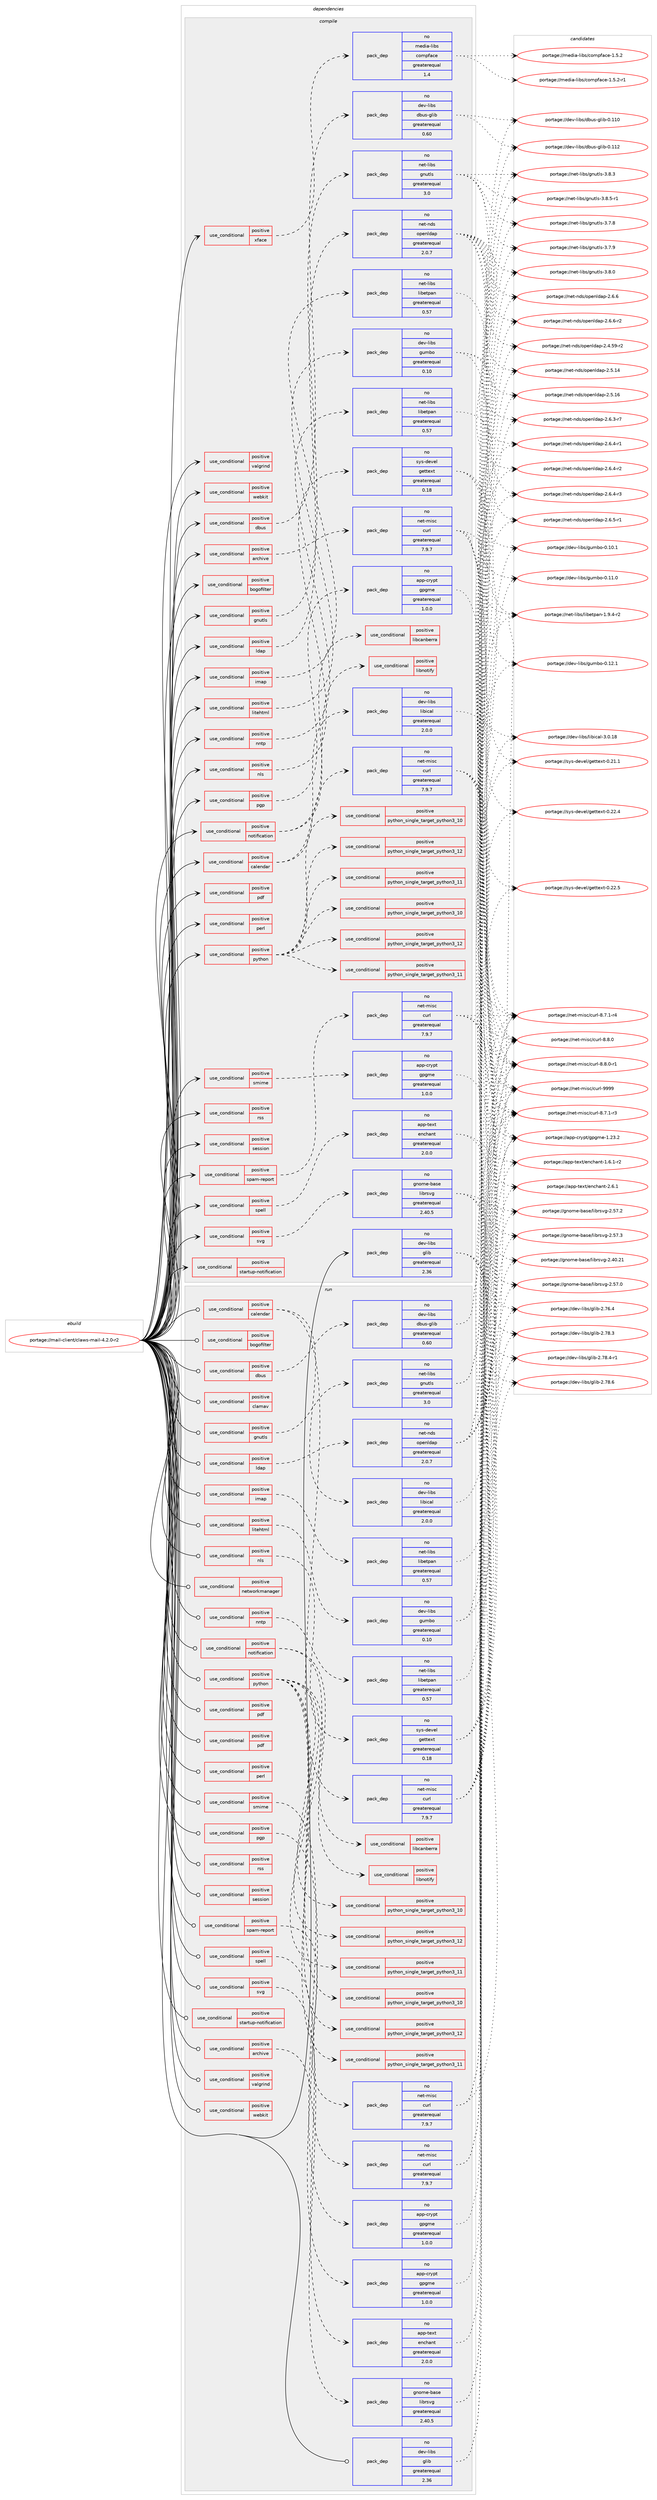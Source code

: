 digraph prolog {

# *************
# Graph options
# *************

newrank=true;
concentrate=true;
compound=true;
graph [rankdir=LR,fontname=Helvetica,fontsize=10,ranksep=1.5];#, ranksep=2.5, nodesep=0.2];
edge  [arrowhead=vee];
node  [fontname=Helvetica,fontsize=10];

# **********
# The ebuild
# **********

subgraph cluster_leftcol {
color=gray;
rank=same;
label=<<i>ebuild</i>>;
id [label="portage://mail-client/claws-mail-4.2.0-r2", color=red, width=4, href="../mail-client/claws-mail-4.2.0-r2.svg"];
}

# ****************
# The dependencies
# ****************

subgraph cluster_midcol {
color=gray;
label=<<i>dependencies</i>>;
subgraph cluster_compile {
fillcolor="#eeeeee";
style=filled;
label=<<i>compile</i>>;
subgraph cond67512 {
dependency144628 [label=<<TABLE BORDER="0" CELLBORDER="1" CELLSPACING="0" CELLPADDING="4"><TR><TD ROWSPAN="3" CELLPADDING="10">use_conditional</TD></TR><TR><TD>positive</TD></TR><TR><TD>archive</TD></TR></TABLE>>, shape=none, color=red];
# *** BEGIN UNKNOWN DEPENDENCY TYPE (TODO) ***
# dependency144628 -> package_dependency(portage://mail-client/claws-mail-4.2.0-r2,install,no,app-arch,libarchive,none,[,,],[],[])
# *** END UNKNOWN DEPENDENCY TYPE (TODO) ***

subgraph pack74944 {
dependency144629 [label=<<TABLE BORDER="0" CELLBORDER="1" CELLSPACING="0" CELLPADDING="4" WIDTH="220"><TR><TD ROWSPAN="6" CELLPADDING="30">pack_dep</TD></TR><TR><TD WIDTH="110">no</TD></TR><TR><TD>net-misc</TD></TR><TR><TD>curl</TD></TR><TR><TD>greaterequal</TD></TR><TR><TD>7.9.7</TD></TR></TABLE>>, shape=none, color=blue];
}
dependency144628:e -> dependency144629:w [weight=20,style="dashed",arrowhead="vee"];
}
id:e -> dependency144628:w [weight=20,style="solid",arrowhead="vee"];
subgraph cond67513 {
dependency144630 [label=<<TABLE BORDER="0" CELLBORDER="1" CELLSPACING="0" CELLPADDING="4"><TR><TD ROWSPAN="3" CELLPADDING="10">use_conditional</TD></TR><TR><TD>positive</TD></TR><TR><TD>bogofilter</TD></TR></TABLE>>, shape=none, color=red];
# *** BEGIN UNKNOWN DEPENDENCY TYPE (TODO) ***
# dependency144630 -> package_dependency(portage://mail-client/claws-mail-4.2.0-r2,install,no,mail-filter,bogofilter,none,[,,],[],[])
# *** END UNKNOWN DEPENDENCY TYPE (TODO) ***

}
id:e -> dependency144630:w [weight=20,style="solid",arrowhead="vee"];
subgraph cond67514 {
dependency144631 [label=<<TABLE BORDER="0" CELLBORDER="1" CELLSPACING="0" CELLPADDING="4"><TR><TD ROWSPAN="3" CELLPADDING="10">use_conditional</TD></TR><TR><TD>positive</TD></TR><TR><TD>calendar</TD></TR></TABLE>>, shape=none, color=red];
# *** BEGIN UNKNOWN DEPENDENCY TYPE (TODO) ***
# dependency144631 -> package_dependency(portage://mail-client/claws-mail-4.2.0-r2,install,no,dev-lang,perl,none,[,,],any_same_slot,[])
# *** END UNKNOWN DEPENDENCY TYPE (TODO) ***

subgraph pack74945 {
dependency144632 [label=<<TABLE BORDER="0" CELLBORDER="1" CELLSPACING="0" CELLPADDING="4" WIDTH="220"><TR><TD ROWSPAN="6" CELLPADDING="30">pack_dep</TD></TR><TR><TD WIDTH="110">no</TD></TR><TR><TD>dev-libs</TD></TR><TR><TD>libical</TD></TR><TR><TD>greaterequal</TD></TR><TR><TD>2.0.0</TD></TR></TABLE>>, shape=none, color=blue];
}
dependency144631:e -> dependency144632:w [weight=20,style="dashed",arrowhead="vee"];
subgraph pack74946 {
dependency144633 [label=<<TABLE BORDER="0" CELLBORDER="1" CELLSPACING="0" CELLPADDING="4" WIDTH="220"><TR><TD ROWSPAN="6" CELLPADDING="30">pack_dep</TD></TR><TR><TD WIDTH="110">no</TD></TR><TR><TD>net-misc</TD></TR><TR><TD>curl</TD></TR><TR><TD>greaterequal</TD></TR><TR><TD>7.9.7</TD></TR></TABLE>>, shape=none, color=blue];
}
dependency144631:e -> dependency144633:w [weight=20,style="dashed",arrowhead="vee"];
}
id:e -> dependency144631:w [weight=20,style="solid",arrowhead="vee"];
subgraph cond67515 {
dependency144634 [label=<<TABLE BORDER="0" CELLBORDER="1" CELLSPACING="0" CELLPADDING="4"><TR><TD ROWSPAN="3" CELLPADDING="10">use_conditional</TD></TR><TR><TD>positive</TD></TR><TR><TD>dbus</TD></TR></TABLE>>, shape=none, color=red];
subgraph pack74947 {
dependency144635 [label=<<TABLE BORDER="0" CELLBORDER="1" CELLSPACING="0" CELLPADDING="4" WIDTH="220"><TR><TD ROWSPAN="6" CELLPADDING="30">pack_dep</TD></TR><TR><TD WIDTH="110">no</TD></TR><TR><TD>dev-libs</TD></TR><TR><TD>dbus-glib</TD></TR><TR><TD>greaterequal</TD></TR><TR><TD>0.60</TD></TR></TABLE>>, shape=none, color=blue];
}
dependency144634:e -> dependency144635:w [weight=20,style="dashed",arrowhead="vee"];
# *** BEGIN UNKNOWN DEPENDENCY TYPE (TODO) ***
# dependency144634 -> package_dependency(portage://mail-client/claws-mail-4.2.0-r2,install,no,sys-apps,dbus,none,[,,],[],[])
# *** END UNKNOWN DEPENDENCY TYPE (TODO) ***

}
id:e -> dependency144634:w [weight=20,style="solid",arrowhead="vee"];
subgraph cond67516 {
dependency144636 [label=<<TABLE BORDER="0" CELLBORDER="1" CELLSPACING="0" CELLPADDING="4"><TR><TD ROWSPAN="3" CELLPADDING="10">use_conditional</TD></TR><TR><TD>positive</TD></TR><TR><TD>gnutls</TD></TR></TABLE>>, shape=none, color=red];
subgraph pack74948 {
dependency144637 [label=<<TABLE BORDER="0" CELLBORDER="1" CELLSPACING="0" CELLPADDING="4" WIDTH="220"><TR><TD ROWSPAN="6" CELLPADDING="30">pack_dep</TD></TR><TR><TD WIDTH="110">no</TD></TR><TR><TD>net-libs</TD></TR><TR><TD>gnutls</TD></TR><TR><TD>greaterequal</TD></TR><TR><TD>3.0</TD></TR></TABLE>>, shape=none, color=blue];
}
dependency144636:e -> dependency144637:w [weight=20,style="dashed",arrowhead="vee"];
}
id:e -> dependency144636:w [weight=20,style="solid",arrowhead="vee"];
subgraph cond67517 {
dependency144638 [label=<<TABLE BORDER="0" CELLBORDER="1" CELLSPACING="0" CELLPADDING="4"><TR><TD ROWSPAN="3" CELLPADDING="10">use_conditional</TD></TR><TR><TD>positive</TD></TR><TR><TD>imap</TD></TR></TABLE>>, shape=none, color=red];
subgraph pack74949 {
dependency144639 [label=<<TABLE BORDER="0" CELLBORDER="1" CELLSPACING="0" CELLPADDING="4" WIDTH="220"><TR><TD ROWSPAN="6" CELLPADDING="30">pack_dep</TD></TR><TR><TD WIDTH="110">no</TD></TR><TR><TD>net-libs</TD></TR><TR><TD>libetpan</TD></TR><TR><TD>greaterequal</TD></TR><TR><TD>0.57</TD></TR></TABLE>>, shape=none, color=blue];
}
dependency144638:e -> dependency144639:w [weight=20,style="dashed",arrowhead="vee"];
}
id:e -> dependency144638:w [weight=20,style="solid",arrowhead="vee"];
subgraph cond67518 {
dependency144640 [label=<<TABLE BORDER="0" CELLBORDER="1" CELLSPACING="0" CELLPADDING="4"><TR><TD ROWSPAN="3" CELLPADDING="10">use_conditional</TD></TR><TR><TD>positive</TD></TR><TR><TD>ldap</TD></TR></TABLE>>, shape=none, color=red];
subgraph pack74950 {
dependency144641 [label=<<TABLE BORDER="0" CELLBORDER="1" CELLSPACING="0" CELLPADDING="4" WIDTH="220"><TR><TD ROWSPAN="6" CELLPADDING="30">pack_dep</TD></TR><TR><TD WIDTH="110">no</TD></TR><TR><TD>net-nds</TD></TR><TR><TD>openldap</TD></TR><TR><TD>greaterequal</TD></TR><TR><TD>2.0.7</TD></TR></TABLE>>, shape=none, color=blue];
}
dependency144640:e -> dependency144641:w [weight=20,style="dashed",arrowhead="vee"];
}
id:e -> dependency144640:w [weight=20,style="solid",arrowhead="vee"];
subgraph cond67519 {
dependency144642 [label=<<TABLE BORDER="0" CELLBORDER="1" CELLSPACING="0" CELLPADDING="4"><TR><TD ROWSPAN="3" CELLPADDING="10">use_conditional</TD></TR><TR><TD>positive</TD></TR><TR><TD>litehtml</TD></TR></TABLE>>, shape=none, color=red];
subgraph pack74951 {
dependency144643 [label=<<TABLE BORDER="0" CELLBORDER="1" CELLSPACING="0" CELLPADDING="4" WIDTH="220"><TR><TD ROWSPAN="6" CELLPADDING="30">pack_dep</TD></TR><TR><TD WIDTH="110">no</TD></TR><TR><TD>dev-libs</TD></TR><TR><TD>gumbo</TD></TR><TR><TD>greaterequal</TD></TR><TR><TD>0.10</TD></TR></TABLE>>, shape=none, color=blue];
}
dependency144642:e -> dependency144643:w [weight=20,style="dashed",arrowhead="vee"];
# *** BEGIN UNKNOWN DEPENDENCY TYPE (TODO) ***
# dependency144642 -> package_dependency(portage://mail-client/claws-mail-4.2.0-r2,install,no,net-misc,curl,none,[,,],[],[])
# *** END UNKNOWN DEPENDENCY TYPE (TODO) ***

# *** BEGIN UNKNOWN DEPENDENCY TYPE (TODO) ***
# dependency144642 -> package_dependency(portage://mail-client/claws-mail-4.2.0-r2,install,no,media-libs,fontconfig,none,[,,],[],[])
# *** END UNKNOWN DEPENDENCY TYPE (TODO) ***

}
id:e -> dependency144642:w [weight=20,style="solid",arrowhead="vee"];
subgraph cond67520 {
dependency144644 [label=<<TABLE BORDER="0" CELLBORDER="1" CELLSPACING="0" CELLPADDING="4"><TR><TD ROWSPAN="3" CELLPADDING="10">use_conditional</TD></TR><TR><TD>positive</TD></TR><TR><TD>nls</TD></TR></TABLE>>, shape=none, color=red];
subgraph pack74952 {
dependency144645 [label=<<TABLE BORDER="0" CELLBORDER="1" CELLSPACING="0" CELLPADDING="4" WIDTH="220"><TR><TD ROWSPAN="6" CELLPADDING="30">pack_dep</TD></TR><TR><TD WIDTH="110">no</TD></TR><TR><TD>sys-devel</TD></TR><TR><TD>gettext</TD></TR><TR><TD>greaterequal</TD></TR><TR><TD>0.18</TD></TR></TABLE>>, shape=none, color=blue];
}
dependency144644:e -> dependency144645:w [weight=20,style="dashed",arrowhead="vee"];
}
id:e -> dependency144644:w [weight=20,style="solid",arrowhead="vee"];
subgraph cond67521 {
dependency144646 [label=<<TABLE BORDER="0" CELLBORDER="1" CELLSPACING="0" CELLPADDING="4"><TR><TD ROWSPAN="3" CELLPADDING="10">use_conditional</TD></TR><TR><TD>positive</TD></TR><TR><TD>nntp</TD></TR></TABLE>>, shape=none, color=red];
subgraph pack74953 {
dependency144647 [label=<<TABLE BORDER="0" CELLBORDER="1" CELLSPACING="0" CELLPADDING="4" WIDTH="220"><TR><TD ROWSPAN="6" CELLPADDING="30">pack_dep</TD></TR><TR><TD WIDTH="110">no</TD></TR><TR><TD>net-libs</TD></TR><TR><TD>libetpan</TD></TR><TR><TD>greaterequal</TD></TR><TR><TD>0.57</TD></TR></TABLE>>, shape=none, color=blue];
}
dependency144646:e -> dependency144647:w [weight=20,style="dashed",arrowhead="vee"];
}
id:e -> dependency144646:w [weight=20,style="solid",arrowhead="vee"];
subgraph cond67522 {
dependency144648 [label=<<TABLE BORDER="0" CELLBORDER="1" CELLSPACING="0" CELLPADDING="4"><TR><TD ROWSPAN="3" CELLPADDING="10">use_conditional</TD></TR><TR><TD>positive</TD></TR><TR><TD>notification</TD></TR></TABLE>>, shape=none, color=red];
subgraph cond67523 {
dependency144649 [label=<<TABLE BORDER="0" CELLBORDER="1" CELLSPACING="0" CELLPADDING="4"><TR><TD ROWSPAN="3" CELLPADDING="10">use_conditional</TD></TR><TR><TD>positive</TD></TR><TR><TD>libcanberra</TD></TR></TABLE>>, shape=none, color=red];
# *** BEGIN UNKNOWN DEPENDENCY TYPE (TODO) ***
# dependency144649 -> package_dependency(portage://mail-client/claws-mail-4.2.0-r2,install,no,media-libs,libcanberra,none,[,,],[],[use(enable(gtk3),none)])
# *** END UNKNOWN DEPENDENCY TYPE (TODO) ***

}
dependency144648:e -> dependency144649:w [weight=20,style="dashed",arrowhead="vee"];
subgraph cond67524 {
dependency144650 [label=<<TABLE BORDER="0" CELLBORDER="1" CELLSPACING="0" CELLPADDING="4"><TR><TD ROWSPAN="3" CELLPADDING="10">use_conditional</TD></TR><TR><TD>positive</TD></TR><TR><TD>libnotify</TD></TR></TABLE>>, shape=none, color=red];
# *** BEGIN UNKNOWN DEPENDENCY TYPE (TODO) ***
# dependency144650 -> package_dependency(portage://mail-client/claws-mail-4.2.0-r2,install,no,x11-libs,libnotify,none,[,,],[],[])
# *** END UNKNOWN DEPENDENCY TYPE (TODO) ***

}
dependency144648:e -> dependency144650:w [weight=20,style="dashed",arrowhead="vee"];
}
id:e -> dependency144648:w [weight=20,style="solid",arrowhead="vee"];
subgraph cond67525 {
dependency144651 [label=<<TABLE BORDER="0" CELLBORDER="1" CELLSPACING="0" CELLPADDING="4"><TR><TD ROWSPAN="3" CELLPADDING="10">use_conditional</TD></TR><TR><TD>positive</TD></TR><TR><TD>pdf</TD></TR></TABLE>>, shape=none, color=red];
# *** BEGIN UNKNOWN DEPENDENCY TYPE (TODO) ***
# dependency144651 -> package_dependency(portage://mail-client/claws-mail-4.2.0-r2,install,no,app-text,poppler,none,[,,],[],[use(enable(cairo),none)])
# *** END UNKNOWN DEPENDENCY TYPE (TODO) ***

}
id:e -> dependency144651:w [weight=20,style="solid",arrowhead="vee"];
subgraph cond67526 {
dependency144652 [label=<<TABLE BORDER="0" CELLBORDER="1" CELLSPACING="0" CELLPADDING="4"><TR><TD ROWSPAN="3" CELLPADDING="10">use_conditional</TD></TR><TR><TD>positive</TD></TR><TR><TD>perl</TD></TR></TABLE>>, shape=none, color=red];
# *** BEGIN UNKNOWN DEPENDENCY TYPE (TODO) ***
# dependency144652 -> package_dependency(portage://mail-client/claws-mail-4.2.0-r2,install,no,dev-lang,perl,none,[,,],any_same_slot,[])
# *** END UNKNOWN DEPENDENCY TYPE (TODO) ***

}
id:e -> dependency144652:w [weight=20,style="solid",arrowhead="vee"];
subgraph cond67527 {
dependency144653 [label=<<TABLE BORDER="0" CELLBORDER="1" CELLSPACING="0" CELLPADDING="4"><TR><TD ROWSPAN="3" CELLPADDING="10">use_conditional</TD></TR><TR><TD>positive</TD></TR><TR><TD>pgp</TD></TR></TABLE>>, shape=none, color=red];
subgraph pack74954 {
dependency144654 [label=<<TABLE BORDER="0" CELLBORDER="1" CELLSPACING="0" CELLPADDING="4" WIDTH="220"><TR><TD ROWSPAN="6" CELLPADDING="30">pack_dep</TD></TR><TR><TD WIDTH="110">no</TD></TR><TR><TD>app-crypt</TD></TR><TR><TD>gpgme</TD></TR><TR><TD>greaterequal</TD></TR><TR><TD>1.0.0</TD></TR></TABLE>>, shape=none, color=blue];
}
dependency144653:e -> dependency144654:w [weight=20,style="dashed",arrowhead="vee"];
}
id:e -> dependency144653:w [weight=20,style="solid",arrowhead="vee"];
subgraph cond67528 {
dependency144655 [label=<<TABLE BORDER="0" CELLBORDER="1" CELLSPACING="0" CELLPADDING="4"><TR><TD ROWSPAN="3" CELLPADDING="10">use_conditional</TD></TR><TR><TD>positive</TD></TR><TR><TD>python</TD></TR></TABLE>>, shape=none, color=red];
subgraph cond67529 {
dependency144656 [label=<<TABLE BORDER="0" CELLBORDER="1" CELLSPACING="0" CELLPADDING="4"><TR><TD ROWSPAN="3" CELLPADDING="10">use_conditional</TD></TR><TR><TD>positive</TD></TR><TR><TD>python_single_target_python3_10</TD></TR></TABLE>>, shape=none, color=red];
# *** BEGIN UNKNOWN DEPENDENCY TYPE (TODO) ***
# dependency144656 -> package_dependency(portage://mail-client/claws-mail-4.2.0-r2,install,no,dev-lang,python,none,[,,],[slot(3.10)],[])
# *** END UNKNOWN DEPENDENCY TYPE (TODO) ***

}
dependency144655:e -> dependency144656:w [weight=20,style="dashed",arrowhead="vee"];
subgraph cond67530 {
dependency144657 [label=<<TABLE BORDER="0" CELLBORDER="1" CELLSPACING="0" CELLPADDING="4"><TR><TD ROWSPAN="3" CELLPADDING="10">use_conditional</TD></TR><TR><TD>positive</TD></TR><TR><TD>python_single_target_python3_11</TD></TR></TABLE>>, shape=none, color=red];
# *** BEGIN UNKNOWN DEPENDENCY TYPE (TODO) ***
# dependency144657 -> package_dependency(portage://mail-client/claws-mail-4.2.0-r2,install,no,dev-lang,python,none,[,,],[slot(3.11)],[])
# *** END UNKNOWN DEPENDENCY TYPE (TODO) ***

}
dependency144655:e -> dependency144657:w [weight=20,style="dashed",arrowhead="vee"];
subgraph cond67531 {
dependency144658 [label=<<TABLE BORDER="0" CELLBORDER="1" CELLSPACING="0" CELLPADDING="4"><TR><TD ROWSPAN="3" CELLPADDING="10">use_conditional</TD></TR><TR><TD>positive</TD></TR><TR><TD>python_single_target_python3_12</TD></TR></TABLE>>, shape=none, color=red];
# *** BEGIN UNKNOWN DEPENDENCY TYPE (TODO) ***
# dependency144658 -> package_dependency(portage://mail-client/claws-mail-4.2.0-r2,install,no,dev-lang,python,none,[,,],[slot(3.12)],[])
# *** END UNKNOWN DEPENDENCY TYPE (TODO) ***

}
dependency144655:e -> dependency144658:w [weight=20,style="dashed",arrowhead="vee"];
subgraph cond67532 {
dependency144659 [label=<<TABLE BORDER="0" CELLBORDER="1" CELLSPACING="0" CELLPADDING="4"><TR><TD ROWSPAN="3" CELLPADDING="10">use_conditional</TD></TR><TR><TD>positive</TD></TR><TR><TD>python_single_target_python3_10</TD></TR></TABLE>>, shape=none, color=red];
# *** BEGIN UNKNOWN DEPENDENCY TYPE (TODO) ***
# dependency144659 -> package_dependency(portage://mail-client/claws-mail-4.2.0-r2,install,no,dev-python,pygobject,none,[,,],[slot(3)],[use(enable(cairo),none),use(enable(python_targets_python3_10),negative)])
# *** END UNKNOWN DEPENDENCY TYPE (TODO) ***

}
dependency144655:e -> dependency144659:w [weight=20,style="dashed",arrowhead="vee"];
subgraph cond67533 {
dependency144660 [label=<<TABLE BORDER="0" CELLBORDER="1" CELLSPACING="0" CELLPADDING="4"><TR><TD ROWSPAN="3" CELLPADDING="10">use_conditional</TD></TR><TR><TD>positive</TD></TR><TR><TD>python_single_target_python3_11</TD></TR></TABLE>>, shape=none, color=red];
# *** BEGIN UNKNOWN DEPENDENCY TYPE (TODO) ***
# dependency144660 -> package_dependency(portage://mail-client/claws-mail-4.2.0-r2,install,no,dev-python,pygobject,none,[,,],[slot(3)],[use(enable(cairo),none),use(enable(python_targets_python3_11),negative)])
# *** END UNKNOWN DEPENDENCY TYPE (TODO) ***

}
dependency144655:e -> dependency144660:w [weight=20,style="dashed",arrowhead="vee"];
subgraph cond67534 {
dependency144661 [label=<<TABLE BORDER="0" CELLBORDER="1" CELLSPACING="0" CELLPADDING="4"><TR><TD ROWSPAN="3" CELLPADDING="10">use_conditional</TD></TR><TR><TD>positive</TD></TR><TR><TD>python_single_target_python3_12</TD></TR></TABLE>>, shape=none, color=red];
# *** BEGIN UNKNOWN DEPENDENCY TYPE (TODO) ***
# dependency144661 -> package_dependency(portage://mail-client/claws-mail-4.2.0-r2,install,no,dev-python,pygobject,none,[,,],[slot(3)],[use(enable(cairo),none),use(enable(python_targets_python3_12),negative)])
# *** END UNKNOWN DEPENDENCY TYPE (TODO) ***

}
dependency144655:e -> dependency144661:w [weight=20,style="dashed",arrowhead="vee"];
}
id:e -> dependency144655:w [weight=20,style="solid",arrowhead="vee"];
subgraph cond67535 {
dependency144662 [label=<<TABLE BORDER="0" CELLBORDER="1" CELLSPACING="0" CELLPADDING="4"><TR><TD ROWSPAN="3" CELLPADDING="10">use_conditional</TD></TR><TR><TD>positive</TD></TR><TR><TD>rss</TD></TR></TABLE>>, shape=none, color=red];
# *** BEGIN UNKNOWN DEPENDENCY TYPE (TODO) ***
# dependency144662 -> package_dependency(portage://mail-client/claws-mail-4.2.0-r2,install,no,dev-libs,libxml2,none,[,,],[],[])
# *** END UNKNOWN DEPENDENCY TYPE (TODO) ***

# *** BEGIN UNKNOWN DEPENDENCY TYPE (TODO) ***
# dependency144662 -> package_dependency(portage://mail-client/claws-mail-4.2.0-r2,install,no,net-misc,curl,none,[,,],[],[])
# *** END UNKNOWN DEPENDENCY TYPE (TODO) ***

}
id:e -> dependency144662:w [weight=20,style="solid",arrowhead="vee"];
subgraph cond67536 {
dependency144663 [label=<<TABLE BORDER="0" CELLBORDER="1" CELLSPACING="0" CELLPADDING="4"><TR><TD ROWSPAN="3" CELLPADDING="10">use_conditional</TD></TR><TR><TD>positive</TD></TR><TR><TD>session</TD></TR></TABLE>>, shape=none, color=red];
# *** BEGIN UNKNOWN DEPENDENCY TYPE (TODO) ***
# dependency144663 -> package_dependency(portage://mail-client/claws-mail-4.2.0-r2,install,no,x11-libs,libICE,none,[,,],[],[])
# *** END UNKNOWN DEPENDENCY TYPE (TODO) ***

# *** BEGIN UNKNOWN DEPENDENCY TYPE (TODO) ***
# dependency144663 -> package_dependency(portage://mail-client/claws-mail-4.2.0-r2,install,no,x11-libs,libSM,none,[,,],[],[])
# *** END UNKNOWN DEPENDENCY TYPE (TODO) ***

}
id:e -> dependency144663:w [weight=20,style="solid",arrowhead="vee"];
subgraph cond67537 {
dependency144664 [label=<<TABLE BORDER="0" CELLBORDER="1" CELLSPACING="0" CELLPADDING="4"><TR><TD ROWSPAN="3" CELLPADDING="10">use_conditional</TD></TR><TR><TD>positive</TD></TR><TR><TD>smime</TD></TR></TABLE>>, shape=none, color=red];
subgraph pack74955 {
dependency144665 [label=<<TABLE BORDER="0" CELLBORDER="1" CELLSPACING="0" CELLPADDING="4" WIDTH="220"><TR><TD ROWSPAN="6" CELLPADDING="30">pack_dep</TD></TR><TR><TD WIDTH="110">no</TD></TR><TR><TD>app-crypt</TD></TR><TR><TD>gpgme</TD></TR><TR><TD>greaterequal</TD></TR><TR><TD>1.0.0</TD></TR></TABLE>>, shape=none, color=blue];
}
dependency144664:e -> dependency144665:w [weight=20,style="dashed",arrowhead="vee"];
}
id:e -> dependency144664:w [weight=20,style="solid",arrowhead="vee"];
subgraph cond67538 {
dependency144666 [label=<<TABLE BORDER="0" CELLBORDER="1" CELLSPACING="0" CELLPADDING="4"><TR><TD ROWSPAN="3" CELLPADDING="10">use_conditional</TD></TR><TR><TD>positive</TD></TR><TR><TD>spam-report</TD></TR></TABLE>>, shape=none, color=red];
subgraph pack74956 {
dependency144667 [label=<<TABLE BORDER="0" CELLBORDER="1" CELLSPACING="0" CELLPADDING="4" WIDTH="220"><TR><TD ROWSPAN="6" CELLPADDING="30">pack_dep</TD></TR><TR><TD WIDTH="110">no</TD></TR><TR><TD>net-misc</TD></TR><TR><TD>curl</TD></TR><TR><TD>greaterequal</TD></TR><TR><TD>7.9.7</TD></TR></TABLE>>, shape=none, color=blue];
}
dependency144666:e -> dependency144667:w [weight=20,style="dashed",arrowhead="vee"];
}
id:e -> dependency144666:w [weight=20,style="solid",arrowhead="vee"];
subgraph cond67539 {
dependency144668 [label=<<TABLE BORDER="0" CELLBORDER="1" CELLSPACING="0" CELLPADDING="4"><TR><TD ROWSPAN="3" CELLPADDING="10">use_conditional</TD></TR><TR><TD>positive</TD></TR><TR><TD>spell</TD></TR></TABLE>>, shape=none, color=red];
subgraph pack74957 {
dependency144669 [label=<<TABLE BORDER="0" CELLBORDER="1" CELLSPACING="0" CELLPADDING="4" WIDTH="220"><TR><TD ROWSPAN="6" CELLPADDING="30">pack_dep</TD></TR><TR><TD WIDTH="110">no</TD></TR><TR><TD>app-text</TD></TR><TR><TD>enchant</TD></TR><TR><TD>greaterequal</TD></TR><TR><TD>2.0.0</TD></TR></TABLE>>, shape=none, color=blue];
}
dependency144668:e -> dependency144669:w [weight=20,style="dashed",arrowhead="vee"];
}
id:e -> dependency144668:w [weight=20,style="solid",arrowhead="vee"];
subgraph cond67540 {
dependency144670 [label=<<TABLE BORDER="0" CELLBORDER="1" CELLSPACING="0" CELLPADDING="4"><TR><TD ROWSPAN="3" CELLPADDING="10">use_conditional</TD></TR><TR><TD>positive</TD></TR><TR><TD>startup-notification</TD></TR></TABLE>>, shape=none, color=red];
# *** BEGIN UNKNOWN DEPENDENCY TYPE (TODO) ***
# dependency144670 -> package_dependency(portage://mail-client/claws-mail-4.2.0-r2,install,no,x11-libs,startup-notification,none,[,,],[],[])
# *** END UNKNOWN DEPENDENCY TYPE (TODO) ***

}
id:e -> dependency144670:w [weight=20,style="solid",arrowhead="vee"];
subgraph cond67541 {
dependency144671 [label=<<TABLE BORDER="0" CELLBORDER="1" CELLSPACING="0" CELLPADDING="4"><TR><TD ROWSPAN="3" CELLPADDING="10">use_conditional</TD></TR><TR><TD>positive</TD></TR><TR><TD>svg</TD></TR></TABLE>>, shape=none, color=red];
subgraph pack74958 {
dependency144672 [label=<<TABLE BORDER="0" CELLBORDER="1" CELLSPACING="0" CELLPADDING="4" WIDTH="220"><TR><TD ROWSPAN="6" CELLPADDING="30">pack_dep</TD></TR><TR><TD WIDTH="110">no</TD></TR><TR><TD>gnome-base</TD></TR><TR><TD>librsvg</TD></TR><TR><TD>greaterequal</TD></TR><TR><TD>2.40.5</TD></TR></TABLE>>, shape=none, color=blue];
}
dependency144671:e -> dependency144672:w [weight=20,style="dashed",arrowhead="vee"];
}
id:e -> dependency144671:w [weight=20,style="solid",arrowhead="vee"];
subgraph cond67542 {
dependency144673 [label=<<TABLE BORDER="0" CELLBORDER="1" CELLSPACING="0" CELLPADDING="4"><TR><TD ROWSPAN="3" CELLPADDING="10">use_conditional</TD></TR><TR><TD>positive</TD></TR><TR><TD>valgrind</TD></TR></TABLE>>, shape=none, color=red];
# *** BEGIN UNKNOWN DEPENDENCY TYPE (TODO) ***
# dependency144673 -> package_dependency(portage://mail-client/claws-mail-4.2.0-r2,install,no,dev-debug,valgrind,none,[,,],[],[])
# *** END UNKNOWN DEPENDENCY TYPE (TODO) ***

}
id:e -> dependency144673:w [weight=20,style="solid",arrowhead="vee"];
subgraph cond67543 {
dependency144674 [label=<<TABLE BORDER="0" CELLBORDER="1" CELLSPACING="0" CELLPADDING="4"><TR><TD ROWSPAN="3" CELLPADDING="10">use_conditional</TD></TR><TR><TD>positive</TD></TR><TR><TD>webkit</TD></TR></TABLE>>, shape=none, color=red];
# *** BEGIN UNKNOWN DEPENDENCY TYPE (TODO) ***
# dependency144674 -> package_dependency(portage://mail-client/claws-mail-4.2.0-r2,install,no,net-libs,webkit-gtk,none,[,,],[slot(4.1)],[])
# *** END UNKNOWN DEPENDENCY TYPE (TODO) ***

}
id:e -> dependency144674:w [weight=20,style="solid",arrowhead="vee"];
subgraph cond67544 {
dependency144675 [label=<<TABLE BORDER="0" CELLBORDER="1" CELLSPACING="0" CELLPADDING="4"><TR><TD ROWSPAN="3" CELLPADDING="10">use_conditional</TD></TR><TR><TD>positive</TD></TR><TR><TD>xface</TD></TR></TABLE>>, shape=none, color=red];
subgraph pack74959 {
dependency144676 [label=<<TABLE BORDER="0" CELLBORDER="1" CELLSPACING="0" CELLPADDING="4" WIDTH="220"><TR><TD ROWSPAN="6" CELLPADDING="30">pack_dep</TD></TR><TR><TD WIDTH="110">no</TD></TR><TR><TD>media-libs</TD></TR><TR><TD>compface</TD></TR><TR><TD>greaterequal</TD></TR><TR><TD>1.4</TD></TR></TABLE>>, shape=none, color=blue];
}
dependency144675:e -> dependency144676:w [weight=20,style="dashed",arrowhead="vee"];
}
id:e -> dependency144675:w [weight=20,style="solid",arrowhead="vee"];
subgraph pack74960 {
dependency144677 [label=<<TABLE BORDER="0" CELLBORDER="1" CELLSPACING="0" CELLPADDING="4" WIDTH="220"><TR><TD ROWSPAN="6" CELLPADDING="30">pack_dep</TD></TR><TR><TD WIDTH="110">no</TD></TR><TR><TD>dev-libs</TD></TR><TR><TD>glib</TD></TR><TR><TD>greaterequal</TD></TR><TR><TD>2.36</TD></TR></TABLE>>, shape=none, color=blue];
}
id:e -> dependency144677:w [weight=20,style="solid",arrowhead="vee"];
# *** BEGIN UNKNOWN DEPENDENCY TYPE (TODO) ***
# id -> package_dependency(portage://mail-client/claws-mail-4.2.0-r2,install,no,dev-libs,nettle,none,[,,],any_same_slot,[])
# *** END UNKNOWN DEPENDENCY TYPE (TODO) ***

# *** BEGIN UNKNOWN DEPENDENCY TYPE (TODO) ***
# id -> package_dependency(portage://mail-client/claws-mail-4.2.0-r2,install,no,net-mail,ytnef,none,[,,],[],[])
# *** END UNKNOWN DEPENDENCY TYPE (TODO) ***

# *** BEGIN UNKNOWN DEPENDENCY TYPE (TODO) ***
# id -> package_dependency(portage://mail-client/claws-mail-4.2.0-r2,install,no,sys-libs,zlib,none,[,,],any_same_slot,[])
# *** END UNKNOWN DEPENDENCY TYPE (TODO) ***

# *** BEGIN UNKNOWN DEPENDENCY TYPE (TODO) ***
# id -> package_dependency(portage://mail-client/claws-mail-4.2.0-r2,install,no,x11-libs,cairo,none,[,,],[],[])
# *** END UNKNOWN DEPENDENCY TYPE (TODO) ***

# *** BEGIN UNKNOWN DEPENDENCY TYPE (TODO) ***
# id -> package_dependency(portage://mail-client/claws-mail-4.2.0-r2,install,no,x11-libs,gdk-pixbuf,none,[,,],[slot(2)],[use(enable(jpeg),none)])
# *** END UNKNOWN DEPENDENCY TYPE (TODO) ***

# *** BEGIN UNKNOWN DEPENDENCY TYPE (TODO) ***
# id -> package_dependency(portage://mail-client/claws-mail-4.2.0-r2,install,no,x11-libs,gtk+,none,[,,],[slot(3)],[])
# *** END UNKNOWN DEPENDENCY TYPE (TODO) ***

# *** BEGIN UNKNOWN DEPENDENCY TYPE (TODO) ***
# id -> package_dependency(portage://mail-client/claws-mail-4.2.0-r2,install,no,x11-libs,libX11,none,[,,],[],[])
# *** END UNKNOWN DEPENDENCY TYPE (TODO) ***

# *** BEGIN UNKNOWN DEPENDENCY TYPE (TODO) ***
# id -> package_dependency(portage://mail-client/claws-mail-4.2.0-r2,install,no,x11-libs,pango,none,[,,],[],[])
# *** END UNKNOWN DEPENDENCY TYPE (TODO) ***

}
subgraph cluster_compileandrun {
fillcolor="#eeeeee";
style=filled;
label=<<i>compile and run</i>>;
}
subgraph cluster_run {
fillcolor="#eeeeee";
style=filled;
label=<<i>run</i>>;
subgraph cond67545 {
dependency144678 [label=<<TABLE BORDER="0" CELLBORDER="1" CELLSPACING="0" CELLPADDING="4"><TR><TD ROWSPAN="3" CELLPADDING="10">use_conditional</TD></TR><TR><TD>positive</TD></TR><TR><TD>archive</TD></TR></TABLE>>, shape=none, color=red];
# *** BEGIN UNKNOWN DEPENDENCY TYPE (TODO) ***
# dependency144678 -> package_dependency(portage://mail-client/claws-mail-4.2.0-r2,run,no,app-arch,libarchive,none,[,,],[],[])
# *** END UNKNOWN DEPENDENCY TYPE (TODO) ***

subgraph pack74961 {
dependency144679 [label=<<TABLE BORDER="0" CELLBORDER="1" CELLSPACING="0" CELLPADDING="4" WIDTH="220"><TR><TD ROWSPAN="6" CELLPADDING="30">pack_dep</TD></TR><TR><TD WIDTH="110">no</TD></TR><TR><TD>net-misc</TD></TR><TR><TD>curl</TD></TR><TR><TD>greaterequal</TD></TR><TR><TD>7.9.7</TD></TR></TABLE>>, shape=none, color=blue];
}
dependency144678:e -> dependency144679:w [weight=20,style="dashed",arrowhead="vee"];
}
id:e -> dependency144678:w [weight=20,style="solid",arrowhead="odot"];
subgraph cond67546 {
dependency144680 [label=<<TABLE BORDER="0" CELLBORDER="1" CELLSPACING="0" CELLPADDING="4"><TR><TD ROWSPAN="3" CELLPADDING="10">use_conditional</TD></TR><TR><TD>positive</TD></TR><TR><TD>bogofilter</TD></TR></TABLE>>, shape=none, color=red];
# *** BEGIN UNKNOWN DEPENDENCY TYPE (TODO) ***
# dependency144680 -> package_dependency(portage://mail-client/claws-mail-4.2.0-r2,run,no,mail-filter,bogofilter,none,[,,],[],[])
# *** END UNKNOWN DEPENDENCY TYPE (TODO) ***

}
id:e -> dependency144680:w [weight=20,style="solid",arrowhead="odot"];
subgraph cond67547 {
dependency144681 [label=<<TABLE BORDER="0" CELLBORDER="1" CELLSPACING="0" CELLPADDING="4"><TR><TD ROWSPAN="3" CELLPADDING="10">use_conditional</TD></TR><TR><TD>positive</TD></TR><TR><TD>calendar</TD></TR></TABLE>>, shape=none, color=red];
# *** BEGIN UNKNOWN DEPENDENCY TYPE (TODO) ***
# dependency144681 -> package_dependency(portage://mail-client/claws-mail-4.2.0-r2,run,no,dev-lang,perl,none,[,,],any_same_slot,[])
# *** END UNKNOWN DEPENDENCY TYPE (TODO) ***

subgraph pack74962 {
dependency144682 [label=<<TABLE BORDER="0" CELLBORDER="1" CELLSPACING="0" CELLPADDING="4" WIDTH="220"><TR><TD ROWSPAN="6" CELLPADDING="30">pack_dep</TD></TR><TR><TD WIDTH="110">no</TD></TR><TR><TD>dev-libs</TD></TR><TR><TD>libical</TD></TR><TR><TD>greaterequal</TD></TR><TR><TD>2.0.0</TD></TR></TABLE>>, shape=none, color=blue];
}
dependency144681:e -> dependency144682:w [weight=20,style="dashed",arrowhead="vee"];
subgraph pack74963 {
dependency144683 [label=<<TABLE BORDER="0" CELLBORDER="1" CELLSPACING="0" CELLPADDING="4" WIDTH="220"><TR><TD ROWSPAN="6" CELLPADDING="30">pack_dep</TD></TR><TR><TD WIDTH="110">no</TD></TR><TR><TD>net-misc</TD></TR><TR><TD>curl</TD></TR><TR><TD>greaterequal</TD></TR><TR><TD>7.9.7</TD></TR></TABLE>>, shape=none, color=blue];
}
dependency144681:e -> dependency144683:w [weight=20,style="dashed",arrowhead="vee"];
}
id:e -> dependency144681:w [weight=20,style="solid",arrowhead="odot"];
subgraph cond67548 {
dependency144684 [label=<<TABLE BORDER="0" CELLBORDER="1" CELLSPACING="0" CELLPADDING="4"><TR><TD ROWSPAN="3" CELLPADDING="10">use_conditional</TD></TR><TR><TD>positive</TD></TR><TR><TD>clamav</TD></TR></TABLE>>, shape=none, color=red];
# *** BEGIN UNKNOWN DEPENDENCY TYPE (TODO) ***
# dependency144684 -> package_dependency(portage://mail-client/claws-mail-4.2.0-r2,run,no,app-antivirus,clamav,none,[,,],[],[])
# *** END UNKNOWN DEPENDENCY TYPE (TODO) ***

}
id:e -> dependency144684:w [weight=20,style="solid",arrowhead="odot"];
subgraph cond67549 {
dependency144685 [label=<<TABLE BORDER="0" CELLBORDER="1" CELLSPACING="0" CELLPADDING="4"><TR><TD ROWSPAN="3" CELLPADDING="10">use_conditional</TD></TR><TR><TD>positive</TD></TR><TR><TD>dbus</TD></TR></TABLE>>, shape=none, color=red];
subgraph pack74964 {
dependency144686 [label=<<TABLE BORDER="0" CELLBORDER="1" CELLSPACING="0" CELLPADDING="4" WIDTH="220"><TR><TD ROWSPAN="6" CELLPADDING="30">pack_dep</TD></TR><TR><TD WIDTH="110">no</TD></TR><TR><TD>dev-libs</TD></TR><TR><TD>dbus-glib</TD></TR><TR><TD>greaterequal</TD></TR><TR><TD>0.60</TD></TR></TABLE>>, shape=none, color=blue];
}
dependency144685:e -> dependency144686:w [weight=20,style="dashed",arrowhead="vee"];
# *** BEGIN UNKNOWN DEPENDENCY TYPE (TODO) ***
# dependency144685 -> package_dependency(portage://mail-client/claws-mail-4.2.0-r2,run,no,sys-apps,dbus,none,[,,],[],[])
# *** END UNKNOWN DEPENDENCY TYPE (TODO) ***

}
id:e -> dependency144685:w [weight=20,style="solid",arrowhead="odot"];
subgraph cond67550 {
dependency144687 [label=<<TABLE BORDER="0" CELLBORDER="1" CELLSPACING="0" CELLPADDING="4"><TR><TD ROWSPAN="3" CELLPADDING="10">use_conditional</TD></TR><TR><TD>positive</TD></TR><TR><TD>gnutls</TD></TR></TABLE>>, shape=none, color=red];
subgraph pack74965 {
dependency144688 [label=<<TABLE BORDER="0" CELLBORDER="1" CELLSPACING="0" CELLPADDING="4" WIDTH="220"><TR><TD ROWSPAN="6" CELLPADDING="30">pack_dep</TD></TR><TR><TD WIDTH="110">no</TD></TR><TR><TD>net-libs</TD></TR><TR><TD>gnutls</TD></TR><TR><TD>greaterequal</TD></TR><TR><TD>3.0</TD></TR></TABLE>>, shape=none, color=blue];
}
dependency144687:e -> dependency144688:w [weight=20,style="dashed",arrowhead="vee"];
}
id:e -> dependency144687:w [weight=20,style="solid",arrowhead="odot"];
subgraph cond67551 {
dependency144689 [label=<<TABLE BORDER="0" CELLBORDER="1" CELLSPACING="0" CELLPADDING="4"><TR><TD ROWSPAN="3" CELLPADDING="10">use_conditional</TD></TR><TR><TD>positive</TD></TR><TR><TD>imap</TD></TR></TABLE>>, shape=none, color=red];
subgraph pack74966 {
dependency144690 [label=<<TABLE BORDER="0" CELLBORDER="1" CELLSPACING="0" CELLPADDING="4" WIDTH="220"><TR><TD ROWSPAN="6" CELLPADDING="30">pack_dep</TD></TR><TR><TD WIDTH="110">no</TD></TR><TR><TD>net-libs</TD></TR><TR><TD>libetpan</TD></TR><TR><TD>greaterequal</TD></TR><TR><TD>0.57</TD></TR></TABLE>>, shape=none, color=blue];
}
dependency144689:e -> dependency144690:w [weight=20,style="dashed",arrowhead="vee"];
}
id:e -> dependency144689:w [weight=20,style="solid",arrowhead="odot"];
subgraph cond67552 {
dependency144691 [label=<<TABLE BORDER="0" CELLBORDER="1" CELLSPACING="0" CELLPADDING="4"><TR><TD ROWSPAN="3" CELLPADDING="10">use_conditional</TD></TR><TR><TD>positive</TD></TR><TR><TD>ldap</TD></TR></TABLE>>, shape=none, color=red];
subgraph pack74967 {
dependency144692 [label=<<TABLE BORDER="0" CELLBORDER="1" CELLSPACING="0" CELLPADDING="4" WIDTH="220"><TR><TD ROWSPAN="6" CELLPADDING="30">pack_dep</TD></TR><TR><TD WIDTH="110">no</TD></TR><TR><TD>net-nds</TD></TR><TR><TD>openldap</TD></TR><TR><TD>greaterequal</TD></TR><TR><TD>2.0.7</TD></TR></TABLE>>, shape=none, color=blue];
}
dependency144691:e -> dependency144692:w [weight=20,style="dashed",arrowhead="vee"];
}
id:e -> dependency144691:w [weight=20,style="solid",arrowhead="odot"];
subgraph cond67553 {
dependency144693 [label=<<TABLE BORDER="0" CELLBORDER="1" CELLSPACING="0" CELLPADDING="4"><TR><TD ROWSPAN="3" CELLPADDING="10">use_conditional</TD></TR><TR><TD>positive</TD></TR><TR><TD>litehtml</TD></TR></TABLE>>, shape=none, color=red];
subgraph pack74968 {
dependency144694 [label=<<TABLE BORDER="0" CELLBORDER="1" CELLSPACING="0" CELLPADDING="4" WIDTH="220"><TR><TD ROWSPAN="6" CELLPADDING="30">pack_dep</TD></TR><TR><TD WIDTH="110">no</TD></TR><TR><TD>dev-libs</TD></TR><TR><TD>gumbo</TD></TR><TR><TD>greaterequal</TD></TR><TR><TD>0.10</TD></TR></TABLE>>, shape=none, color=blue];
}
dependency144693:e -> dependency144694:w [weight=20,style="dashed",arrowhead="vee"];
# *** BEGIN UNKNOWN DEPENDENCY TYPE (TODO) ***
# dependency144693 -> package_dependency(portage://mail-client/claws-mail-4.2.0-r2,run,no,net-misc,curl,none,[,,],[],[])
# *** END UNKNOWN DEPENDENCY TYPE (TODO) ***

# *** BEGIN UNKNOWN DEPENDENCY TYPE (TODO) ***
# dependency144693 -> package_dependency(portage://mail-client/claws-mail-4.2.0-r2,run,no,media-libs,fontconfig,none,[,,],[],[])
# *** END UNKNOWN DEPENDENCY TYPE (TODO) ***

}
id:e -> dependency144693:w [weight=20,style="solid",arrowhead="odot"];
subgraph cond67554 {
dependency144695 [label=<<TABLE BORDER="0" CELLBORDER="1" CELLSPACING="0" CELLPADDING="4"><TR><TD ROWSPAN="3" CELLPADDING="10">use_conditional</TD></TR><TR><TD>positive</TD></TR><TR><TD>networkmanager</TD></TR></TABLE>>, shape=none, color=red];
# *** BEGIN UNKNOWN DEPENDENCY TYPE (TODO) ***
# dependency144695 -> package_dependency(portage://mail-client/claws-mail-4.2.0-r2,run,no,net-misc,networkmanager,none,[,,],[],[])
# *** END UNKNOWN DEPENDENCY TYPE (TODO) ***

}
id:e -> dependency144695:w [weight=20,style="solid",arrowhead="odot"];
subgraph cond67555 {
dependency144696 [label=<<TABLE BORDER="0" CELLBORDER="1" CELLSPACING="0" CELLPADDING="4"><TR><TD ROWSPAN="3" CELLPADDING="10">use_conditional</TD></TR><TR><TD>positive</TD></TR><TR><TD>nls</TD></TR></TABLE>>, shape=none, color=red];
subgraph pack74969 {
dependency144697 [label=<<TABLE BORDER="0" CELLBORDER="1" CELLSPACING="0" CELLPADDING="4" WIDTH="220"><TR><TD ROWSPAN="6" CELLPADDING="30">pack_dep</TD></TR><TR><TD WIDTH="110">no</TD></TR><TR><TD>sys-devel</TD></TR><TR><TD>gettext</TD></TR><TR><TD>greaterequal</TD></TR><TR><TD>0.18</TD></TR></TABLE>>, shape=none, color=blue];
}
dependency144696:e -> dependency144697:w [weight=20,style="dashed",arrowhead="vee"];
}
id:e -> dependency144696:w [weight=20,style="solid",arrowhead="odot"];
subgraph cond67556 {
dependency144698 [label=<<TABLE BORDER="0" CELLBORDER="1" CELLSPACING="0" CELLPADDING="4"><TR><TD ROWSPAN="3" CELLPADDING="10">use_conditional</TD></TR><TR><TD>positive</TD></TR><TR><TD>nntp</TD></TR></TABLE>>, shape=none, color=red];
subgraph pack74970 {
dependency144699 [label=<<TABLE BORDER="0" CELLBORDER="1" CELLSPACING="0" CELLPADDING="4" WIDTH="220"><TR><TD ROWSPAN="6" CELLPADDING="30">pack_dep</TD></TR><TR><TD WIDTH="110">no</TD></TR><TR><TD>net-libs</TD></TR><TR><TD>libetpan</TD></TR><TR><TD>greaterequal</TD></TR><TR><TD>0.57</TD></TR></TABLE>>, shape=none, color=blue];
}
dependency144698:e -> dependency144699:w [weight=20,style="dashed",arrowhead="vee"];
}
id:e -> dependency144698:w [weight=20,style="solid",arrowhead="odot"];
subgraph cond67557 {
dependency144700 [label=<<TABLE BORDER="0" CELLBORDER="1" CELLSPACING="0" CELLPADDING="4"><TR><TD ROWSPAN="3" CELLPADDING="10">use_conditional</TD></TR><TR><TD>positive</TD></TR><TR><TD>notification</TD></TR></TABLE>>, shape=none, color=red];
subgraph cond67558 {
dependency144701 [label=<<TABLE BORDER="0" CELLBORDER="1" CELLSPACING="0" CELLPADDING="4"><TR><TD ROWSPAN="3" CELLPADDING="10">use_conditional</TD></TR><TR><TD>positive</TD></TR><TR><TD>libcanberra</TD></TR></TABLE>>, shape=none, color=red];
# *** BEGIN UNKNOWN DEPENDENCY TYPE (TODO) ***
# dependency144701 -> package_dependency(portage://mail-client/claws-mail-4.2.0-r2,run,no,media-libs,libcanberra,none,[,,],[],[use(enable(gtk3),none)])
# *** END UNKNOWN DEPENDENCY TYPE (TODO) ***

}
dependency144700:e -> dependency144701:w [weight=20,style="dashed",arrowhead="vee"];
subgraph cond67559 {
dependency144702 [label=<<TABLE BORDER="0" CELLBORDER="1" CELLSPACING="0" CELLPADDING="4"><TR><TD ROWSPAN="3" CELLPADDING="10">use_conditional</TD></TR><TR><TD>positive</TD></TR><TR><TD>libnotify</TD></TR></TABLE>>, shape=none, color=red];
# *** BEGIN UNKNOWN DEPENDENCY TYPE (TODO) ***
# dependency144702 -> package_dependency(portage://mail-client/claws-mail-4.2.0-r2,run,no,x11-libs,libnotify,none,[,,],[],[])
# *** END UNKNOWN DEPENDENCY TYPE (TODO) ***

}
dependency144700:e -> dependency144702:w [weight=20,style="dashed",arrowhead="vee"];
}
id:e -> dependency144700:w [weight=20,style="solid",arrowhead="odot"];
subgraph cond67560 {
dependency144703 [label=<<TABLE BORDER="0" CELLBORDER="1" CELLSPACING="0" CELLPADDING="4"><TR><TD ROWSPAN="3" CELLPADDING="10">use_conditional</TD></TR><TR><TD>positive</TD></TR><TR><TD>pdf</TD></TR></TABLE>>, shape=none, color=red];
# *** BEGIN UNKNOWN DEPENDENCY TYPE (TODO) ***
# dependency144703 -> package_dependency(portage://mail-client/claws-mail-4.2.0-r2,run,no,app-text,ghostscript-gpl,none,[,,],[],[])
# *** END UNKNOWN DEPENDENCY TYPE (TODO) ***

}
id:e -> dependency144703:w [weight=20,style="solid",arrowhead="odot"];
subgraph cond67561 {
dependency144704 [label=<<TABLE BORDER="0" CELLBORDER="1" CELLSPACING="0" CELLPADDING="4"><TR><TD ROWSPAN="3" CELLPADDING="10">use_conditional</TD></TR><TR><TD>positive</TD></TR><TR><TD>pdf</TD></TR></TABLE>>, shape=none, color=red];
# *** BEGIN UNKNOWN DEPENDENCY TYPE (TODO) ***
# dependency144704 -> package_dependency(portage://mail-client/claws-mail-4.2.0-r2,run,no,app-text,poppler,none,[,,],[],[use(enable(cairo),none)])
# *** END UNKNOWN DEPENDENCY TYPE (TODO) ***

}
id:e -> dependency144704:w [weight=20,style="solid",arrowhead="odot"];
subgraph cond67562 {
dependency144705 [label=<<TABLE BORDER="0" CELLBORDER="1" CELLSPACING="0" CELLPADDING="4"><TR><TD ROWSPAN="3" CELLPADDING="10">use_conditional</TD></TR><TR><TD>positive</TD></TR><TR><TD>perl</TD></TR></TABLE>>, shape=none, color=red];
# *** BEGIN UNKNOWN DEPENDENCY TYPE (TODO) ***
# dependency144705 -> package_dependency(portage://mail-client/claws-mail-4.2.0-r2,run,no,dev-lang,perl,none,[,,],any_same_slot,[])
# *** END UNKNOWN DEPENDENCY TYPE (TODO) ***

}
id:e -> dependency144705:w [weight=20,style="solid",arrowhead="odot"];
subgraph cond67563 {
dependency144706 [label=<<TABLE BORDER="0" CELLBORDER="1" CELLSPACING="0" CELLPADDING="4"><TR><TD ROWSPAN="3" CELLPADDING="10">use_conditional</TD></TR><TR><TD>positive</TD></TR><TR><TD>pgp</TD></TR></TABLE>>, shape=none, color=red];
subgraph pack74971 {
dependency144707 [label=<<TABLE BORDER="0" CELLBORDER="1" CELLSPACING="0" CELLPADDING="4" WIDTH="220"><TR><TD ROWSPAN="6" CELLPADDING="30">pack_dep</TD></TR><TR><TD WIDTH="110">no</TD></TR><TR><TD>app-crypt</TD></TR><TR><TD>gpgme</TD></TR><TR><TD>greaterequal</TD></TR><TR><TD>1.0.0</TD></TR></TABLE>>, shape=none, color=blue];
}
dependency144706:e -> dependency144707:w [weight=20,style="dashed",arrowhead="vee"];
}
id:e -> dependency144706:w [weight=20,style="solid",arrowhead="odot"];
subgraph cond67564 {
dependency144708 [label=<<TABLE BORDER="0" CELLBORDER="1" CELLSPACING="0" CELLPADDING="4"><TR><TD ROWSPAN="3" CELLPADDING="10">use_conditional</TD></TR><TR><TD>positive</TD></TR><TR><TD>python</TD></TR></TABLE>>, shape=none, color=red];
subgraph cond67565 {
dependency144709 [label=<<TABLE BORDER="0" CELLBORDER="1" CELLSPACING="0" CELLPADDING="4"><TR><TD ROWSPAN="3" CELLPADDING="10">use_conditional</TD></TR><TR><TD>positive</TD></TR><TR><TD>python_single_target_python3_10</TD></TR></TABLE>>, shape=none, color=red];
# *** BEGIN UNKNOWN DEPENDENCY TYPE (TODO) ***
# dependency144709 -> package_dependency(portage://mail-client/claws-mail-4.2.0-r2,run,no,dev-lang,python,none,[,,],[slot(3.10)],[])
# *** END UNKNOWN DEPENDENCY TYPE (TODO) ***

}
dependency144708:e -> dependency144709:w [weight=20,style="dashed",arrowhead="vee"];
subgraph cond67566 {
dependency144710 [label=<<TABLE BORDER="0" CELLBORDER="1" CELLSPACING="0" CELLPADDING="4"><TR><TD ROWSPAN="3" CELLPADDING="10">use_conditional</TD></TR><TR><TD>positive</TD></TR><TR><TD>python_single_target_python3_11</TD></TR></TABLE>>, shape=none, color=red];
# *** BEGIN UNKNOWN DEPENDENCY TYPE (TODO) ***
# dependency144710 -> package_dependency(portage://mail-client/claws-mail-4.2.0-r2,run,no,dev-lang,python,none,[,,],[slot(3.11)],[])
# *** END UNKNOWN DEPENDENCY TYPE (TODO) ***

}
dependency144708:e -> dependency144710:w [weight=20,style="dashed",arrowhead="vee"];
subgraph cond67567 {
dependency144711 [label=<<TABLE BORDER="0" CELLBORDER="1" CELLSPACING="0" CELLPADDING="4"><TR><TD ROWSPAN="3" CELLPADDING="10">use_conditional</TD></TR><TR><TD>positive</TD></TR><TR><TD>python_single_target_python3_12</TD></TR></TABLE>>, shape=none, color=red];
# *** BEGIN UNKNOWN DEPENDENCY TYPE (TODO) ***
# dependency144711 -> package_dependency(portage://mail-client/claws-mail-4.2.0-r2,run,no,dev-lang,python,none,[,,],[slot(3.12)],[])
# *** END UNKNOWN DEPENDENCY TYPE (TODO) ***

}
dependency144708:e -> dependency144711:w [weight=20,style="dashed",arrowhead="vee"];
subgraph cond67568 {
dependency144712 [label=<<TABLE BORDER="0" CELLBORDER="1" CELLSPACING="0" CELLPADDING="4"><TR><TD ROWSPAN="3" CELLPADDING="10">use_conditional</TD></TR><TR><TD>positive</TD></TR><TR><TD>python_single_target_python3_10</TD></TR></TABLE>>, shape=none, color=red];
# *** BEGIN UNKNOWN DEPENDENCY TYPE (TODO) ***
# dependency144712 -> package_dependency(portage://mail-client/claws-mail-4.2.0-r2,run,no,dev-python,pygobject,none,[,,],[slot(3)],[use(enable(cairo),none),use(enable(python_targets_python3_10),negative)])
# *** END UNKNOWN DEPENDENCY TYPE (TODO) ***

}
dependency144708:e -> dependency144712:w [weight=20,style="dashed",arrowhead="vee"];
subgraph cond67569 {
dependency144713 [label=<<TABLE BORDER="0" CELLBORDER="1" CELLSPACING="0" CELLPADDING="4"><TR><TD ROWSPAN="3" CELLPADDING="10">use_conditional</TD></TR><TR><TD>positive</TD></TR><TR><TD>python_single_target_python3_11</TD></TR></TABLE>>, shape=none, color=red];
# *** BEGIN UNKNOWN DEPENDENCY TYPE (TODO) ***
# dependency144713 -> package_dependency(portage://mail-client/claws-mail-4.2.0-r2,run,no,dev-python,pygobject,none,[,,],[slot(3)],[use(enable(cairo),none),use(enable(python_targets_python3_11),negative)])
# *** END UNKNOWN DEPENDENCY TYPE (TODO) ***

}
dependency144708:e -> dependency144713:w [weight=20,style="dashed",arrowhead="vee"];
subgraph cond67570 {
dependency144714 [label=<<TABLE BORDER="0" CELLBORDER="1" CELLSPACING="0" CELLPADDING="4"><TR><TD ROWSPAN="3" CELLPADDING="10">use_conditional</TD></TR><TR><TD>positive</TD></TR><TR><TD>python_single_target_python3_12</TD></TR></TABLE>>, shape=none, color=red];
# *** BEGIN UNKNOWN DEPENDENCY TYPE (TODO) ***
# dependency144714 -> package_dependency(portage://mail-client/claws-mail-4.2.0-r2,run,no,dev-python,pygobject,none,[,,],[slot(3)],[use(enable(cairo),none),use(enable(python_targets_python3_12),negative)])
# *** END UNKNOWN DEPENDENCY TYPE (TODO) ***

}
dependency144708:e -> dependency144714:w [weight=20,style="dashed",arrowhead="vee"];
}
id:e -> dependency144708:w [weight=20,style="solid",arrowhead="odot"];
subgraph cond67571 {
dependency144715 [label=<<TABLE BORDER="0" CELLBORDER="1" CELLSPACING="0" CELLPADDING="4"><TR><TD ROWSPAN="3" CELLPADDING="10">use_conditional</TD></TR><TR><TD>positive</TD></TR><TR><TD>rss</TD></TR></TABLE>>, shape=none, color=red];
# *** BEGIN UNKNOWN DEPENDENCY TYPE (TODO) ***
# dependency144715 -> package_dependency(portage://mail-client/claws-mail-4.2.0-r2,run,no,dev-libs,libxml2,none,[,,],[],[])
# *** END UNKNOWN DEPENDENCY TYPE (TODO) ***

# *** BEGIN UNKNOWN DEPENDENCY TYPE (TODO) ***
# dependency144715 -> package_dependency(portage://mail-client/claws-mail-4.2.0-r2,run,no,net-misc,curl,none,[,,],[],[])
# *** END UNKNOWN DEPENDENCY TYPE (TODO) ***

}
id:e -> dependency144715:w [weight=20,style="solid",arrowhead="odot"];
subgraph cond67572 {
dependency144716 [label=<<TABLE BORDER="0" CELLBORDER="1" CELLSPACING="0" CELLPADDING="4"><TR><TD ROWSPAN="3" CELLPADDING="10">use_conditional</TD></TR><TR><TD>positive</TD></TR><TR><TD>session</TD></TR></TABLE>>, shape=none, color=red];
# *** BEGIN UNKNOWN DEPENDENCY TYPE (TODO) ***
# dependency144716 -> package_dependency(portage://mail-client/claws-mail-4.2.0-r2,run,no,x11-libs,libICE,none,[,,],[],[])
# *** END UNKNOWN DEPENDENCY TYPE (TODO) ***

# *** BEGIN UNKNOWN DEPENDENCY TYPE (TODO) ***
# dependency144716 -> package_dependency(portage://mail-client/claws-mail-4.2.0-r2,run,no,x11-libs,libSM,none,[,,],[],[])
# *** END UNKNOWN DEPENDENCY TYPE (TODO) ***

}
id:e -> dependency144716:w [weight=20,style="solid",arrowhead="odot"];
subgraph cond67573 {
dependency144717 [label=<<TABLE BORDER="0" CELLBORDER="1" CELLSPACING="0" CELLPADDING="4"><TR><TD ROWSPAN="3" CELLPADDING="10">use_conditional</TD></TR><TR><TD>positive</TD></TR><TR><TD>smime</TD></TR></TABLE>>, shape=none, color=red];
subgraph pack74972 {
dependency144718 [label=<<TABLE BORDER="0" CELLBORDER="1" CELLSPACING="0" CELLPADDING="4" WIDTH="220"><TR><TD ROWSPAN="6" CELLPADDING="30">pack_dep</TD></TR><TR><TD WIDTH="110">no</TD></TR><TR><TD>app-crypt</TD></TR><TR><TD>gpgme</TD></TR><TR><TD>greaterequal</TD></TR><TR><TD>1.0.0</TD></TR></TABLE>>, shape=none, color=blue];
}
dependency144717:e -> dependency144718:w [weight=20,style="dashed",arrowhead="vee"];
}
id:e -> dependency144717:w [weight=20,style="solid",arrowhead="odot"];
subgraph cond67574 {
dependency144719 [label=<<TABLE BORDER="0" CELLBORDER="1" CELLSPACING="0" CELLPADDING="4"><TR><TD ROWSPAN="3" CELLPADDING="10">use_conditional</TD></TR><TR><TD>positive</TD></TR><TR><TD>spam-report</TD></TR></TABLE>>, shape=none, color=red];
subgraph pack74973 {
dependency144720 [label=<<TABLE BORDER="0" CELLBORDER="1" CELLSPACING="0" CELLPADDING="4" WIDTH="220"><TR><TD ROWSPAN="6" CELLPADDING="30">pack_dep</TD></TR><TR><TD WIDTH="110">no</TD></TR><TR><TD>net-misc</TD></TR><TR><TD>curl</TD></TR><TR><TD>greaterequal</TD></TR><TR><TD>7.9.7</TD></TR></TABLE>>, shape=none, color=blue];
}
dependency144719:e -> dependency144720:w [weight=20,style="dashed",arrowhead="vee"];
}
id:e -> dependency144719:w [weight=20,style="solid",arrowhead="odot"];
subgraph cond67575 {
dependency144721 [label=<<TABLE BORDER="0" CELLBORDER="1" CELLSPACING="0" CELLPADDING="4"><TR><TD ROWSPAN="3" CELLPADDING="10">use_conditional</TD></TR><TR><TD>positive</TD></TR><TR><TD>spell</TD></TR></TABLE>>, shape=none, color=red];
subgraph pack74974 {
dependency144722 [label=<<TABLE BORDER="0" CELLBORDER="1" CELLSPACING="0" CELLPADDING="4" WIDTH="220"><TR><TD ROWSPAN="6" CELLPADDING="30">pack_dep</TD></TR><TR><TD WIDTH="110">no</TD></TR><TR><TD>app-text</TD></TR><TR><TD>enchant</TD></TR><TR><TD>greaterequal</TD></TR><TR><TD>2.0.0</TD></TR></TABLE>>, shape=none, color=blue];
}
dependency144721:e -> dependency144722:w [weight=20,style="dashed",arrowhead="vee"];
}
id:e -> dependency144721:w [weight=20,style="solid",arrowhead="odot"];
subgraph cond67576 {
dependency144723 [label=<<TABLE BORDER="0" CELLBORDER="1" CELLSPACING="0" CELLPADDING="4"><TR><TD ROWSPAN="3" CELLPADDING="10">use_conditional</TD></TR><TR><TD>positive</TD></TR><TR><TD>startup-notification</TD></TR></TABLE>>, shape=none, color=red];
# *** BEGIN UNKNOWN DEPENDENCY TYPE (TODO) ***
# dependency144723 -> package_dependency(portage://mail-client/claws-mail-4.2.0-r2,run,no,x11-libs,startup-notification,none,[,,],[],[])
# *** END UNKNOWN DEPENDENCY TYPE (TODO) ***

}
id:e -> dependency144723:w [weight=20,style="solid",arrowhead="odot"];
subgraph cond67577 {
dependency144724 [label=<<TABLE BORDER="0" CELLBORDER="1" CELLSPACING="0" CELLPADDING="4"><TR><TD ROWSPAN="3" CELLPADDING="10">use_conditional</TD></TR><TR><TD>positive</TD></TR><TR><TD>svg</TD></TR></TABLE>>, shape=none, color=red];
subgraph pack74975 {
dependency144725 [label=<<TABLE BORDER="0" CELLBORDER="1" CELLSPACING="0" CELLPADDING="4" WIDTH="220"><TR><TD ROWSPAN="6" CELLPADDING="30">pack_dep</TD></TR><TR><TD WIDTH="110">no</TD></TR><TR><TD>gnome-base</TD></TR><TR><TD>librsvg</TD></TR><TR><TD>greaterequal</TD></TR><TR><TD>2.40.5</TD></TR></TABLE>>, shape=none, color=blue];
}
dependency144724:e -> dependency144725:w [weight=20,style="dashed",arrowhead="vee"];
}
id:e -> dependency144724:w [weight=20,style="solid",arrowhead="odot"];
subgraph cond67578 {
dependency144726 [label=<<TABLE BORDER="0" CELLBORDER="1" CELLSPACING="0" CELLPADDING="4"><TR><TD ROWSPAN="3" CELLPADDING="10">use_conditional</TD></TR><TR><TD>positive</TD></TR><TR><TD>valgrind</TD></TR></TABLE>>, shape=none, color=red];
# *** BEGIN UNKNOWN DEPENDENCY TYPE (TODO) ***
# dependency144726 -> package_dependency(portage://mail-client/claws-mail-4.2.0-r2,run,no,dev-debug,valgrind,none,[,,],[],[])
# *** END UNKNOWN DEPENDENCY TYPE (TODO) ***

}
id:e -> dependency144726:w [weight=20,style="solid",arrowhead="odot"];
subgraph cond67579 {
dependency144727 [label=<<TABLE BORDER="0" CELLBORDER="1" CELLSPACING="0" CELLPADDING="4"><TR><TD ROWSPAN="3" CELLPADDING="10">use_conditional</TD></TR><TR><TD>positive</TD></TR><TR><TD>webkit</TD></TR></TABLE>>, shape=none, color=red];
# *** BEGIN UNKNOWN DEPENDENCY TYPE (TODO) ***
# dependency144727 -> package_dependency(portage://mail-client/claws-mail-4.2.0-r2,run,no,net-libs,webkit-gtk,none,[,,],[slot(4.1)],[])
# *** END UNKNOWN DEPENDENCY TYPE (TODO) ***

}
id:e -> dependency144727:w [weight=20,style="solid",arrowhead="odot"];
# *** BEGIN UNKNOWN DEPENDENCY TYPE (TODO) ***
# id -> package_dependency(portage://mail-client/claws-mail-4.2.0-r2,run,no,app-misc,mime-types,none,[,,],[],[])
# *** END UNKNOWN DEPENDENCY TYPE (TODO) ***

subgraph pack74976 {
dependency144728 [label=<<TABLE BORDER="0" CELLBORDER="1" CELLSPACING="0" CELLPADDING="4" WIDTH="220"><TR><TD ROWSPAN="6" CELLPADDING="30">pack_dep</TD></TR><TR><TD WIDTH="110">no</TD></TR><TR><TD>dev-libs</TD></TR><TR><TD>glib</TD></TR><TR><TD>greaterequal</TD></TR><TR><TD>2.36</TD></TR></TABLE>>, shape=none, color=blue];
}
id:e -> dependency144728:w [weight=20,style="solid",arrowhead="odot"];
# *** BEGIN UNKNOWN DEPENDENCY TYPE (TODO) ***
# id -> package_dependency(portage://mail-client/claws-mail-4.2.0-r2,run,no,dev-libs,nettle,none,[,,],any_same_slot,[])
# *** END UNKNOWN DEPENDENCY TYPE (TODO) ***

# *** BEGIN UNKNOWN DEPENDENCY TYPE (TODO) ***
# id -> package_dependency(portage://mail-client/claws-mail-4.2.0-r2,run,no,net-mail,ytnef,none,[,,],[],[])
# *** END UNKNOWN DEPENDENCY TYPE (TODO) ***

# *** BEGIN UNKNOWN DEPENDENCY TYPE (TODO) ***
# id -> package_dependency(portage://mail-client/claws-mail-4.2.0-r2,run,no,sys-libs,zlib,none,[,,],any_same_slot,[])
# *** END UNKNOWN DEPENDENCY TYPE (TODO) ***

# *** BEGIN UNKNOWN DEPENDENCY TYPE (TODO) ***
# id -> package_dependency(portage://mail-client/claws-mail-4.2.0-r2,run,no,x11-libs,cairo,none,[,,],[],[])
# *** END UNKNOWN DEPENDENCY TYPE (TODO) ***

# *** BEGIN UNKNOWN DEPENDENCY TYPE (TODO) ***
# id -> package_dependency(portage://mail-client/claws-mail-4.2.0-r2,run,no,x11-libs,gdk-pixbuf,none,[,,],[slot(2)],[use(enable(jpeg),none)])
# *** END UNKNOWN DEPENDENCY TYPE (TODO) ***

# *** BEGIN UNKNOWN DEPENDENCY TYPE (TODO) ***
# id -> package_dependency(portage://mail-client/claws-mail-4.2.0-r2,run,no,x11-libs,gtk+,none,[,,],[slot(3)],[])
# *** END UNKNOWN DEPENDENCY TYPE (TODO) ***

# *** BEGIN UNKNOWN DEPENDENCY TYPE (TODO) ***
# id -> package_dependency(portage://mail-client/claws-mail-4.2.0-r2,run,no,x11-libs,libX11,none,[,,],[],[])
# *** END UNKNOWN DEPENDENCY TYPE (TODO) ***

# *** BEGIN UNKNOWN DEPENDENCY TYPE (TODO) ***
# id -> package_dependency(portage://mail-client/claws-mail-4.2.0-r2,run,no,x11-libs,pango,none,[,,],[],[])
# *** END UNKNOWN DEPENDENCY TYPE (TODO) ***

# *** BEGIN UNKNOWN DEPENDENCY TYPE (TODO) ***
# id -> package_dependency(portage://mail-client/claws-mail-4.2.0-r2,run,no,x11-misc,shared-mime-info,none,[,,],[],[])
# *** END UNKNOWN DEPENDENCY TYPE (TODO) ***

}
}

# **************
# The candidates
# **************

subgraph cluster_choices {
rank=same;
color=gray;
label=<<i>candidates</i>>;

subgraph choice74944 {
color=black;
nodesep=1;
choice110101116451091051159947991171141084556465546494511451 [label="portage://net-misc/curl-8.7.1-r3", color=red, width=4,href="../net-misc/curl-8.7.1-r3.svg"];
choice110101116451091051159947991171141084556465546494511452 [label="portage://net-misc/curl-8.7.1-r4", color=red, width=4,href="../net-misc/curl-8.7.1-r4.svg"];
choice11010111645109105115994799117114108455646564648 [label="portage://net-misc/curl-8.8.0", color=red, width=4,href="../net-misc/curl-8.8.0.svg"];
choice110101116451091051159947991171141084556465646484511449 [label="portage://net-misc/curl-8.8.0-r1", color=red, width=4,href="../net-misc/curl-8.8.0-r1.svg"];
choice110101116451091051159947991171141084557575757 [label="portage://net-misc/curl-9999", color=red, width=4,href="../net-misc/curl-9999.svg"];
dependency144629:e -> choice110101116451091051159947991171141084556465546494511451:w [style=dotted,weight="100"];
dependency144629:e -> choice110101116451091051159947991171141084556465546494511452:w [style=dotted,weight="100"];
dependency144629:e -> choice11010111645109105115994799117114108455646564648:w [style=dotted,weight="100"];
dependency144629:e -> choice110101116451091051159947991171141084556465646484511449:w [style=dotted,weight="100"];
dependency144629:e -> choice110101116451091051159947991171141084557575757:w [style=dotted,weight="100"];
}
subgraph choice74945 {
color=black;
nodesep=1;
choice10010111845108105981154710810598105999710845514648464956 [label="portage://dev-libs/libical-3.0.18", color=red, width=4,href="../dev-libs/libical-3.0.18.svg"];
dependency144632:e -> choice10010111845108105981154710810598105999710845514648464956:w [style=dotted,weight="100"];
}
subgraph choice74946 {
color=black;
nodesep=1;
choice110101116451091051159947991171141084556465546494511451 [label="portage://net-misc/curl-8.7.1-r3", color=red, width=4,href="../net-misc/curl-8.7.1-r3.svg"];
choice110101116451091051159947991171141084556465546494511452 [label="portage://net-misc/curl-8.7.1-r4", color=red, width=4,href="../net-misc/curl-8.7.1-r4.svg"];
choice11010111645109105115994799117114108455646564648 [label="portage://net-misc/curl-8.8.0", color=red, width=4,href="../net-misc/curl-8.8.0.svg"];
choice110101116451091051159947991171141084556465646484511449 [label="portage://net-misc/curl-8.8.0-r1", color=red, width=4,href="../net-misc/curl-8.8.0-r1.svg"];
choice110101116451091051159947991171141084557575757 [label="portage://net-misc/curl-9999", color=red, width=4,href="../net-misc/curl-9999.svg"];
dependency144633:e -> choice110101116451091051159947991171141084556465546494511451:w [style=dotted,weight="100"];
dependency144633:e -> choice110101116451091051159947991171141084556465546494511452:w [style=dotted,weight="100"];
dependency144633:e -> choice11010111645109105115994799117114108455646564648:w [style=dotted,weight="100"];
dependency144633:e -> choice110101116451091051159947991171141084556465646484511449:w [style=dotted,weight="100"];
dependency144633:e -> choice110101116451091051159947991171141084557575757:w [style=dotted,weight="100"];
}
subgraph choice74947 {
color=black;
nodesep=1;
choice100101118451081059811547100981171154510310810598454846494948 [label="portage://dev-libs/dbus-glib-0.110", color=red, width=4,href="../dev-libs/dbus-glib-0.110.svg"];
choice100101118451081059811547100981171154510310810598454846494950 [label="portage://dev-libs/dbus-glib-0.112", color=red, width=4,href="../dev-libs/dbus-glib-0.112.svg"];
dependency144635:e -> choice100101118451081059811547100981171154510310810598454846494948:w [style=dotted,weight="100"];
dependency144635:e -> choice100101118451081059811547100981171154510310810598454846494950:w [style=dotted,weight="100"];
}
subgraph choice74948 {
color=black;
nodesep=1;
choice110101116451081059811547103110117116108115455146554656 [label="portage://net-libs/gnutls-3.7.8", color=red, width=4,href="../net-libs/gnutls-3.7.8.svg"];
choice110101116451081059811547103110117116108115455146554657 [label="portage://net-libs/gnutls-3.7.9", color=red, width=4,href="../net-libs/gnutls-3.7.9.svg"];
choice110101116451081059811547103110117116108115455146564648 [label="portage://net-libs/gnutls-3.8.0", color=red, width=4,href="../net-libs/gnutls-3.8.0.svg"];
choice110101116451081059811547103110117116108115455146564651 [label="portage://net-libs/gnutls-3.8.3", color=red, width=4,href="../net-libs/gnutls-3.8.3.svg"];
choice1101011164510810598115471031101171161081154551465646534511449 [label="portage://net-libs/gnutls-3.8.5-r1", color=red, width=4,href="../net-libs/gnutls-3.8.5-r1.svg"];
dependency144637:e -> choice110101116451081059811547103110117116108115455146554656:w [style=dotted,weight="100"];
dependency144637:e -> choice110101116451081059811547103110117116108115455146554657:w [style=dotted,weight="100"];
dependency144637:e -> choice110101116451081059811547103110117116108115455146564648:w [style=dotted,weight="100"];
dependency144637:e -> choice110101116451081059811547103110117116108115455146564651:w [style=dotted,weight="100"];
dependency144637:e -> choice1101011164510810598115471031101171161081154551465646534511449:w [style=dotted,weight="100"];
}
subgraph choice74949 {
color=black;
nodesep=1;
choice11010111645108105981154710810598101116112971104549465746524511450 [label="portage://net-libs/libetpan-1.9.4-r2", color=red, width=4,href="../net-libs/libetpan-1.9.4-r2.svg"];
dependency144639:e -> choice11010111645108105981154710810598101116112971104549465746524511450:w [style=dotted,weight="100"];
}
subgraph choice74950 {
color=black;
nodesep=1;
choice110101116451101001154711111210111010810097112455046524653574511450 [label="portage://net-nds/openldap-2.4.59-r2", color=red, width=4,href="../net-nds/openldap-2.4.59-r2.svg"];
choice11010111645110100115471111121011101081009711245504653464952 [label="portage://net-nds/openldap-2.5.14", color=red, width=4,href="../net-nds/openldap-2.5.14.svg"];
choice11010111645110100115471111121011101081009711245504653464954 [label="portage://net-nds/openldap-2.5.16", color=red, width=4,href="../net-nds/openldap-2.5.16.svg"];
choice1101011164511010011547111112101110108100971124550465446514511455 [label="portage://net-nds/openldap-2.6.3-r7", color=red, width=4,href="../net-nds/openldap-2.6.3-r7.svg"];
choice1101011164511010011547111112101110108100971124550465446524511449 [label="portage://net-nds/openldap-2.6.4-r1", color=red, width=4,href="../net-nds/openldap-2.6.4-r1.svg"];
choice1101011164511010011547111112101110108100971124550465446524511450 [label="portage://net-nds/openldap-2.6.4-r2", color=red, width=4,href="../net-nds/openldap-2.6.4-r2.svg"];
choice1101011164511010011547111112101110108100971124550465446524511451 [label="portage://net-nds/openldap-2.6.4-r3", color=red, width=4,href="../net-nds/openldap-2.6.4-r3.svg"];
choice1101011164511010011547111112101110108100971124550465446534511449 [label="portage://net-nds/openldap-2.6.5-r1", color=red, width=4,href="../net-nds/openldap-2.6.5-r1.svg"];
choice110101116451101001154711111210111010810097112455046544654 [label="portage://net-nds/openldap-2.6.6", color=red, width=4,href="../net-nds/openldap-2.6.6.svg"];
choice1101011164511010011547111112101110108100971124550465446544511450 [label="portage://net-nds/openldap-2.6.6-r2", color=red, width=4,href="../net-nds/openldap-2.6.6-r2.svg"];
dependency144641:e -> choice110101116451101001154711111210111010810097112455046524653574511450:w [style=dotted,weight="100"];
dependency144641:e -> choice11010111645110100115471111121011101081009711245504653464952:w [style=dotted,weight="100"];
dependency144641:e -> choice11010111645110100115471111121011101081009711245504653464954:w [style=dotted,weight="100"];
dependency144641:e -> choice1101011164511010011547111112101110108100971124550465446514511455:w [style=dotted,weight="100"];
dependency144641:e -> choice1101011164511010011547111112101110108100971124550465446524511449:w [style=dotted,weight="100"];
dependency144641:e -> choice1101011164511010011547111112101110108100971124550465446524511450:w [style=dotted,weight="100"];
dependency144641:e -> choice1101011164511010011547111112101110108100971124550465446524511451:w [style=dotted,weight="100"];
dependency144641:e -> choice1101011164511010011547111112101110108100971124550465446534511449:w [style=dotted,weight="100"];
dependency144641:e -> choice110101116451101001154711111210111010810097112455046544654:w [style=dotted,weight="100"];
dependency144641:e -> choice1101011164511010011547111112101110108100971124550465446544511450:w [style=dotted,weight="100"];
}
subgraph choice74951 {
color=black;
nodesep=1;
choice1001011184510810598115471031171099811145484649484649 [label="portage://dev-libs/gumbo-0.10.1", color=red, width=4,href="../dev-libs/gumbo-0.10.1.svg"];
choice1001011184510810598115471031171099811145484649494648 [label="portage://dev-libs/gumbo-0.11.0", color=red, width=4,href="../dev-libs/gumbo-0.11.0.svg"];
choice1001011184510810598115471031171099811145484649504649 [label="portage://dev-libs/gumbo-0.12.1", color=red, width=4,href="../dev-libs/gumbo-0.12.1.svg"];
dependency144643:e -> choice1001011184510810598115471031171099811145484649484649:w [style=dotted,weight="100"];
dependency144643:e -> choice1001011184510810598115471031171099811145484649494648:w [style=dotted,weight="100"];
dependency144643:e -> choice1001011184510810598115471031171099811145484649504649:w [style=dotted,weight="100"];
}
subgraph choice74952 {
color=black;
nodesep=1;
choice115121115451001011181011084710310111611610112011645484650494649 [label="portage://sys-devel/gettext-0.21.1", color=red, width=4,href="../sys-devel/gettext-0.21.1.svg"];
choice115121115451001011181011084710310111611610112011645484650504652 [label="portage://sys-devel/gettext-0.22.4", color=red, width=4,href="../sys-devel/gettext-0.22.4.svg"];
choice115121115451001011181011084710310111611610112011645484650504653 [label="portage://sys-devel/gettext-0.22.5", color=red, width=4,href="../sys-devel/gettext-0.22.5.svg"];
dependency144645:e -> choice115121115451001011181011084710310111611610112011645484650494649:w [style=dotted,weight="100"];
dependency144645:e -> choice115121115451001011181011084710310111611610112011645484650504652:w [style=dotted,weight="100"];
dependency144645:e -> choice115121115451001011181011084710310111611610112011645484650504653:w [style=dotted,weight="100"];
}
subgraph choice74953 {
color=black;
nodesep=1;
choice11010111645108105981154710810598101116112971104549465746524511450 [label="portage://net-libs/libetpan-1.9.4-r2", color=red, width=4,href="../net-libs/libetpan-1.9.4-r2.svg"];
dependency144647:e -> choice11010111645108105981154710810598101116112971104549465746524511450:w [style=dotted,weight="100"];
}
subgraph choice74954 {
color=black;
nodesep=1;
choice9711211245991141211121164710311210310910145494650514650 [label="portage://app-crypt/gpgme-1.23.2", color=red, width=4,href="../app-crypt/gpgme-1.23.2.svg"];
dependency144654:e -> choice9711211245991141211121164710311210310910145494650514650:w [style=dotted,weight="100"];
}
subgraph choice74955 {
color=black;
nodesep=1;
choice9711211245991141211121164710311210310910145494650514650 [label="portage://app-crypt/gpgme-1.23.2", color=red, width=4,href="../app-crypt/gpgme-1.23.2.svg"];
dependency144665:e -> choice9711211245991141211121164710311210310910145494650514650:w [style=dotted,weight="100"];
}
subgraph choice74956 {
color=black;
nodesep=1;
choice110101116451091051159947991171141084556465546494511451 [label="portage://net-misc/curl-8.7.1-r3", color=red, width=4,href="../net-misc/curl-8.7.1-r3.svg"];
choice110101116451091051159947991171141084556465546494511452 [label="portage://net-misc/curl-8.7.1-r4", color=red, width=4,href="../net-misc/curl-8.7.1-r4.svg"];
choice11010111645109105115994799117114108455646564648 [label="portage://net-misc/curl-8.8.0", color=red, width=4,href="../net-misc/curl-8.8.0.svg"];
choice110101116451091051159947991171141084556465646484511449 [label="portage://net-misc/curl-8.8.0-r1", color=red, width=4,href="../net-misc/curl-8.8.0-r1.svg"];
choice110101116451091051159947991171141084557575757 [label="portage://net-misc/curl-9999", color=red, width=4,href="../net-misc/curl-9999.svg"];
dependency144667:e -> choice110101116451091051159947991171141084556465546494511451:w [style=dotted,weight="100"];
dependency144667:e -> choice110101116451091051159947991171141084556465546494511452:w [style=dotted,weight="100"];
dependency144667:e -> choice11010111645109105115994799117114108455646564648:w [style=dotted,weight="100"];
dependency144667:e -> choice110101116451091051159947991171141084556465646484511449:w [style=dotted,weight="100"];
dependency144667:e -> choice110101116451091051159947991171141084557575757:w [style=dotted,weight="100"];
}
subgraph choice74957 {
color=black;
nodesep=1;
choice97112112451161011201164710111099104971101164549465446494511450 [label="portage://app-text/enchant-1.6.1-r2", color=red, width=4,href="../app-text/enchant-1.6.1-r2.svg"];
choice9711211245116101120116471011109910497110116455046544649 [label="portage://app-text/enchant-2.6.1", color=red, width=4,href="../app-text/enchant-2.6.1.svg"];
dependency144669:e -> choice97112112451161011201164710111099104971101164549465446494511450:w [style=dotted,weight="100"];
dependency144669:e -> choice9711211245116101120116471011109910497110116455046544649:w [style=dotted,weight="100"];
}
subgraph choice74958 {
color=black;
nodesep=1;
choice10311011110910145989711510147108105981141151181034550465248465049 [label="portage://gnome-base/librsvg-2.40.21", color=red, width=4,href="../gnome-base/librsvg-2.40.21.svg"];
choice103110111109101459897115101471081059811411511810345504653554648 [label="portage://gnome-base/librsvg-2.57.0", color=red, width=4,href="../gnome-base/librsvg-2.57.0.svg"];
choice103110111109101459897115101471081059811411511810345504653554650 [label="portage://gnome-base/librsvg-2.57.2", color=red, width=4,href="../gnome-base/librsvg-2.57.2.svg"];
choice103110111109101459897115101471081059811411511810345504653554651 [label="portage://gnome-base/librsvg-2.57.3", color=red, width=4,href="../gnome-base/librsvg-2.57.3.svg"];
dependency144672:e -> choice10311011110910145989711510147108105981141151181034550465248465049:w [style=dotted,weight="100"];
dependency144672:e -> choice103110111109101459897115101471081059811411511810345504653554648:w [style=dotted,weight="100"];
dependency144672:e -> choice103110111109101459897115101471081059811411511810345504653554650:w [style=dotted,weight="100"];
dependency144672:e -> choice103110111109101459897115101471081059811411511810345504653554651:w [style=dotted,weight="100"];
}
subgraph choice74959 {
color=black;
nodesep=1;
choice10910110010597451081059811547991111091121029799101454946534650 [label="portage://media-libs/compface-1.5.2", color=red, width=4,href="../media-libs/compface-1.5.2.svg"];
choice109101100105974510810598115479911110911210297991014549465346504511449 [label="portage://media-libs/compface-1.5.2-r1", color=red, width=4,href="../media-libs/compface-1.5.2-r1.svg"];
dependency144676:e -> choice10910110010597451081059811547991111091121029799101454946534650:w [style=dotted,weight="100"];
dependency144676:e -> choice109101100105974510810598115479911110911210297991014549465346504511449:w [style=dotted,weight="100"];
}
subgraph choice74960 {
color=black;
nodesep=1;
choice1001011184510810598115471031081059845504655544652 [label="portage://dev-libs/glib-2.76.4", color=red, width=4,href="../dev-libs/glib-2.76.4.svg"];
choice1001011184510810598115471031081059845504655564651 [label="portage://dev-libs/glib-2.78.3", color=red, width=4,href="../dev-libs/glib-2.78.3.svg"];
choice10010111845108105981154710310810598455046555646524511449 [label="portage://dev-libs/glib-2.78.4-r1", color=red, width=4,href="../dev-libs/glib-2.78.4-r1.svg"];
choice1001011184510810598115471031081059845504655564654 [label="portage://dev-libs/glib-2.78.6", color=red, width=4,href="../dev-libs/glib-2.78.6.svg"];
dependency144677:e -> choice1001011184510810598115471031081059845504655544652:w [style=dotted,weight="100"];
dependency144677:e -> choice1001011184510810598115471031081059845504655564651:w [style=dotted,weight="100"];
dependency144677:e -> choice10010111845108105981154710310810598455046555646524511449:w [style=dotted,weight="100"];
dependency144677:e -> choice1001011184510810598115471031081059845504655564654:w [style=dotted,weight="100"];
}
subgraph choice74961 {
color=black;
nodesep=1;
choice110101116451091051159947991171141084556465546494511451 [label="portage://net-misc/curl-8.7.1-r3", color=red, width=4,href="../net-misc/curl-8.7.1-r3.svg"];
choice110101116451091051159947991171141084556465546494511452 [label="portage://net-misc/curl-8.7.1-r4", color=red, width=4,href="../net-misc/curl-8.7.1-r4.svg"];
choice11010111645109105115994799117114108455646564648 [label="portage://net-misc/curl-8.8.0", color=red, width=4,href="../net-misc/curl-8.8.0.svg"];
choice110101116451091051159947991171141084556465646484511449 [label="portage://net-misc/curl-8.8.0-r1", color=red, width=4,href="../net-misc/curl-8.8.0-r1.svg"];
choice110101116451091051159947991171141084557575757 [label="portage://net-misc/curl-9999", color=red, width=4,href="../net-misc/curl-9999.svg"];
dependency144679:e -> choice110101116451091051159947991171141084556465546494511451:w [style=dotted,weight="100"];
dependency144679:e -> choice110101116451091051159947991171141084556465546494511452:w [style=dotted,weight="100"];
dependency144679:e -> choice11010111645109105115994799117114108455646564648:w [style=dotted,weight="100"];
dependency144679:e -> choice110101116451091051159947991171141084556465646484511449:w [style=dotted,weight="100"];
dependency144679:e -> choice110101116451091051159947991171141084557575757:w [style=dotted,weight="100"];
}
subgraph choice74962 {
color=black;
nodesep=1;
choice10010111845108105981154710810598105999710845514648464956 [label="portage://dev-libs/libical-3.0.18", color=red, width=4,href="../dev-libs/libical-3.0.18.svg"];
dependency144682:e -> choice10010111845108105981154710810598105999710845514648464956:w [style=dotted,weight="100"];
}
subgraph choice74963 {
color=black;
nodesep=1;
choice110101116451091051159947991171141084556465546494511451 [label="portage://net-misc/curl-8.7.1-r3", color=red, width=4,href="../net-misc/curl-8.7.1-r3.svg"];
choice110101116451091051159947991171141084556465546494511452 [label="portage://net-misc/curl-8.7.1-r4", color=red, width=4,href="../net-misc/curl-8.7.1-r4.svg"];
choice11010111645109105115994799117114108455646564648 [label="portage://net-misc/curl-8.8.0", color=red, width=4,href="../net-misc/curl-8.8.0.svg"];
choice110101116451091051159947991171141084556465646484511449 [label="portage://net-misc/curl-8.8.0-r1", color=red, width=4,href="../net-misc/curl-8.8.0-r1.svg"];
choice110101116451091051159947991171141084557575757 [label="portage://net-misc/curl-9999", color=red, width=4,href="../net-misc/curl-9999.svg"];
dependency144683:e -> choice110101116451091051159947991171141084556465546494511451:w [style=dotted,weight="100"];
dependency144683:e -> choice110101116451091051159947991171141084556465546494511452:w [style=dotted,weight="100"];
dependency144683:e -> choice11010111645109105115994799117114108455646564648:w [style=dotted,weight="100"];
dependency144683:e -> choice110101116451091051159947991171141084556465646484511449:w [style=dotted,weight="100"];
dependency144683:e -> choice110101116451091051159947991171141084557575757:w [style=dotted,weight="100"];
}
subgraph choice74964 {
color=black;
nodesep=1;
choice100101118451081059811547100981171154510310810598454846494948 [label="portage://dev-libs/dbus-glib-0.110", color=red, width=4,href="../dev-libs/dbus-glib-0.110.svg"];
choice100101118451081059811547100981171154510310810598454846494950 [label="portage://dev-libs/dbus-glib-0.112", color=red, width=4,href="../dev-libs/dbus-glib-0.112.svg"];
dependency144686:e -> choice100101118451081059811547100981171154510310810598454846494948:w [style=dotted,weight="100"];
dependency144686:e -> choice100101118451081059811547100981171154510310810598454846494950:w [style=dotted,weight="100"];
}
subgraph choice74965 {
color=black;
nodesep=1;
choice110101116451081059811547103110117116108115455146554656 [label="portage://net-libs/gnutls-3.7.8", color=red, width=4,href="../net-libs/gnutls-3.7.8.svg"];
choice110101116451081059811547103110117116108115455146554657 [label="portage://net-libs/gnutls-3.7.9", color=red, width=4,href="../net-libs/gnutls-3.7.9.svg"];
choice110101116451081059811547103110117116108115455146564648 [label="portage://net-libs/gnutls-3.8.0", color=red, width=4,href="../net-libs/gnutls-3.8.0.svg"];
choice110101116451081059811547103110117116108115455146564651 [label="portage://net-libs/gnutls-3.8.3", color=red, width=4,href="../net-libs/gnutls-3.8.3.svg"];
choice1101011164510810598115471031101171161081154551465646534511449 [label="portage://net-libs/gnutls-3.8.5-r1", color=red, width=4,href="../net-libs/gnutls-3.8.5-r1.svg"];
dependency144688:e -> choice110101116451081059811547103110117116108115455146554656:w [style=dotted,weight="100"];
dependency144688:e -> choice110101116451081059811547103110117116108115455146554657:w [style=dotted,weight="100"];
dependency144688:e -> choice110101116451081059811547103110117116108115455146564648:w [style=dotted,weight="100"];
dependency144688:e -> choice110101116451081059811547103110117116108115455146564651:w [style=dotted,weight="100"];
dependency144688:e -> choice1101011164510810598115471031101171161081154551465646534511449:w [style=dotted,weight="100"];
}
subgraph choice74966 {
color=black;
nodesep=1;
choice11010111645108105981154710810598101116112971104549465746524511450 [label="portage://net-libs/libetpan-1.9.4-r2", color=red, width=4,href="../net-libs/libetpan-1.9.4-r2.svg"];
dependency144690:e -> choice11010111645108105981154710810598101116112971104549465746524511450:w [style=dotted,weight="100"];
}
subgraph choice74967 {
color=black;
nodesep=1;
choice110101116451101001154711111210111010810097112455046524653574511450 [label="portage://net-nds/openldap-2.4.59-r2", color=red, width=4,href="../net-nds/openldap-2.4.59-r2.svg"];
choice11010111645110100115471111121011101081009711245504653464952 [label="portage://net-nds/openldap-2.5.14", color=red, width=4,href="../net-nds/openldap-2.5.14.svg"];
choice11010111645110100115471111121011101081009711245504653464954 [label="portage://net-nds/openldap-2.5.16", color=red, width=4,href="../net-nds/openldap-2.5.16.svg"];
choice1101011164511010011547111112101110108100971124550465446514511455 [label="portage://net-nds/openldap-2.6.3-r7", color=red, width=4,href="../net-nds/openldap-2.6.3-r7.svg"];
choice1101011164511010011547111112101110108100971124550465446524511449 [label="portage://net-nds/openldap-2.6.4-r1", color=red, width=4,href="../net-nds/openldap-2.6.4-r1.svg"];
choice1101011164511010011547111112101110108100971124550465446524511450 [label="portage://net-nds/openldap-2.6.4-r2", color=red, width=4,href="../net-nds/openldap-2.6.4-r2.svg"];
choice1101011164511010011547111112101110108100971124550465446524511451 [label="portage://net-nds/openldap-2.6.4-r3", color=red, width=4,href="../net-nds/openldap-2.6.4-r3.svg"];
choice1101011164511010011547111112101110108100971124550465446534511449 [label="portage://net-nds/openldap-2.6.5-r1", color=red, width=4,href="../net-nds/openldap-2.6.5-r1.svg"];
choice110101116451101001154711111210111010810097112455046544654 [label="portage://net-nds/openldap-2.6.6", color=red, width=4,href="../net-nds/openldap-2.6.6.svg"];
choice1101011164511010011547111112101110108100971124550465446544511450 [label="portage://net-nds/openldap-2.6.6-r2", color=red, width=4,href="../net-nds/openldap-2.6.6-r2.svg"];
dependency144692:e -> choice110101116451101001154711111210111010810097112455046524653574511450:w [style=dotted,weight="100"];
dependency144692:e -> choice11010111645110100115471111121011101081009711245504653464952:w [style=dotted,weight="100"];
dependency144692:e -> choice11010111645110100115471111121011101081009711245504653464954:w [style=dotted,weight="100"];
dependency144692:e -> choice1101011164511010011547111112101110108100971124550465446514511455:w [style=dotted,weight="100"];
dependency144692:e -> choice1101011164511010011547111112101110108100971124550465446524511449:w [style=dotted,weight="100"];
dependency144692:e -> choice1101011164511010011547111112101110108100971124550465446524511450:w [style=dotted,weight="100"];
dependency144692:e -> choice1101011164511010011547111112101110108100971124550465446524511451:w [style=dotted,weight="100"];
dependency144692:e -> choice1101011164511010011547111112101110108100971124550465446534511449:w [style=dotted,weight="100"];
dependency144692:e -> choice110101116451101001154711111210111010810097112455046544654:w [style=dotted,weight="100"];
dependency144692:e -> choice1101011164511010011547111112101110108100971124550465446544511450:w [style=dotted,weight="100"];
}
subgraph choice74968 {
color=black;
nodesep=1;
choice1001011184510810598115471031171099811145484649484649 [label="portage://dev-libs/gumbo-0.10.1", color=red, width=4,href="../dev-libs/gumbo-0.10.1.svg"];
choice1001011184510810598115471031171099811145484649494648 [label="portage://dev-libs/gumbo-0.11.0", color=red, width=4,href="../dev-libs/gumbo-0.11.0.svg"];
choice1001011184510810598115471031171099811145484649504649 [label="portage://dev-libs/gumbo-0.12.1", color=red, width=4,href="../dev-libs/gumbo-0.12.1.svg"];
dependency144694:e -> choice1001011184510810598115471031171099811145484649484649:w [style=dotted,weight="100"];
dependency144694:e -> choice1001011184510810598115471031171099811145484649494648:w [style=dotted,weight="100"];
dependency144694:e -> choice1001011184510810598115471031171099811145484649504649:w [style=dotted,weight="100"];
}
subgraph choice74969 {
color=black;
nodesep=1;
choice115121115451001011181011084710310111611610112011645484650494649 [label="portage://sys-devel/gettext-0.21.1", color=red, width=4,href="../sys-devel/gettext-0.21.1.svg"];
choice115121115451001011181011084710310111611610112011645484650504652 [label="portage://sys-devel/gettext-0.22.4", color=red, width=4,href="../sys-devel/gettext-0.22.4.svg"];
choice115121115451001011181011084710310111611610112011645484650504653 [label="portage://sys-devel/gettext-0.22.5", color=red, width=4,href="../sys-devel/gettext-0.22.5.svg"];
dependency144697:e -> choice115121115451001011181011084710310111611610112011645484650494649:w [style=dotted,weight="100"];
dependency144697:e -> choice115121115451001011181011084710310111611610112011645484650504652:w [style=dotted,weight="100"];
dependency144697:e -> choice115121115451001011181011084710310111611610112011645484650504653:w [style=dotted,weight="100"];
}
subgraph choice74970 {
color=black;
nodesep=1;
choice11010111645108105981154710810598101116112971104549465746524511450 [label="portage://net-libs/libetpan-1.9.4-r2", color=red, width=4,href="../net-libs/libetpan-1.9.4-r2.svg"];
dependency144699:e -> choice11010111645108105981154710810598101116112971104549465746524511450:w [style=dotted,weight="100"];
}
subgraph choice74971 {
color=black;
nodesep=1;
choice9711211245991141211121164710311210310910145494650514650 [label="portage://app-crypt/gpgme-1.23.2", color=red, width=4,href="../app-crypt/gpgme-1.23.2.svg"];
dependency144707:e -> choice9711211245991141211121164710311210310910145494650514650:w [style=dotted,weight="100"];
}
subgraph choice74972 {
color=black;
nodesep=1;
choice9711211245991141211121164710311210310910145494650514650 [label="portage://app-crypt/gpgme-1.23.2", color=red, width=4,href="../app-crypt/gpgme-1.23.2.svg"];
dependency144718:e -> choice9711211245991141211121164710311210310910145494650514650:w [style=dotted,weight="100"];
}
subgraph choice74973 {
color=black;
nodesep=1;
choice110101116451091051159947991171141084556465546494511451 [label="portage://net-misc/curl-8.7.1-r3", color=red, width=4,href="../net-misc/curl-8.7.1-r3.svg"];
choice110101116451091051159947991171141084556465546494511452 [label="portage://net-misc/curl-8.7.1-r4", color=red, width=4,href="../net-misc/curl-8.7.1-r4.svg"];
choice11010111645109105115994799117114108455646564648 [label="portage://net-misc/curl-8.8.0", color=red, width=4,href="../net-misc/curl-8.8.0.svg"];
choice110101116451091051159947991171141084556465646484511449 [label="portage://net-misc/curl-8.8.0-r1", color=red, width=4,href="../net-misc/curl-8.8.0-r1.svg"];
choice110101116451091051159947991171141084557575757 [label="portage://net-misc/curl-9999", color=red, width=4,href="../net-misc/curl-9999.svg"];
dependency144720:e -> choice110101116451091051159947991171141084556465546494511451:w [style=dotted,weight="100"];
dependency144720:e -> choice110101116451091051159947991171141084556465546494511452:w [style=dotted,weight="100"];
dependency144720:e -> choice11010111645109105115994799117114108455646564648:w [style=dotted,weight="100"];
dependency144720:e -> choice110101116451091051159947991171141084556465646484511449:w [style=dotted,weight="100"];
dependency144720:e -> choice110101116451091051159947991171141084557575757:w [style=dotted,weight="100"];
}
subgraph choice74974 {
color=black;
nodesep=1;
choice97112112451161011201164710111099104971101164549465446494511450 [label="portage://app-text/enchant-1.6.1-r2", color=red, width=4,href="../app-text/enchant-1.6.1-r2.svg"];
choice9711211245116101120116471011109910497110116455046544649 [label="portage://app-text/enchant-2.6.1", color=red, width=4,href="../app-text/enchant-2.6.1.svg"];
dependency144722:e -> choice97112112451161011201164710111099104971101164549465446494511450:w [style=dotted,weight="100"];
dependency144722:e -> choice9711211245116101120116471011109910497110116455046544649:w [style=dotted,weight="100"];
}
subgraph choice74975 {
color=black;
nodesep=1;
choice10311011110910145989711510147108105981141151181034550465248465049 [label="portage://gnome-base/librsvg-2.40.21", color=red, width=4,href="../gnome-base/librsvg-2.40.21.svg"];
choice103110111109101459897115101471081059811411511810345504653554648 [label="portage://gnome-base/librsvg-2.57.0", color=red, width=4,href="../gnome-base/librsvg-2.57.0.svg"];
choice103110111109101459897115101471081059811411511810345504653554650 [label="portage://gnome-base/librsvg-2.57.2", color=red, width=4,href="../gnome-base/librsvg-2.57.2.svg"];
choice103110111109101459897115101471081059811411511810345504653554651 [label="portage://gnome-base/librsvg-2.57.3", color=red, width=4,href="../gnome-base/librsvg-2.57.3.svg"];
dependency144725:e -> choice10311011110910145989711510147108105981141151181034550465248465049:w [style=dotted,weight="100"];
dependency144725:e -> choice103110111109101459897115101471081059811411511810345504653554648:w [style=dotted,weight="100"];
dependency144725:e -> choice103110111109101459897115101471081059811411511810345504653554650:w [style=dotted,weight="100"];
dependency144725:e -> choice103110111109101459897115101471081059811411511810345504653554651:w [style=dotted,weight="100"];
}
subgraph choice74976 {
color=black;
nodesep=1;
choice1001011184510810598115471031081059845504655544652 [label="portage://dev-libs/glib-2.76.4", color=red, width=4,href="../dev-libs/glib-2.76.4.svg"];
choice1001011184510810598115471031081059845504655564651 [label="portage://dev-libs/glib-2.78.3", color=red, width=4,href="../dev-libs/glib-2.78.3.svg"];
choice10010111845108105981154710310810598455046555646524511449 [label="portage://dev-libs/glib-2.78.4-r1", color=red, width=4,href="../dev-libs/glib-2.78.4-r1.svg"];
choice1001011184510810598115471031081059845504655564654 [label="portage://dev-libs/glib-2.78.6", color=red, width=4,href="../dev-libs/glib-2.78.6.svg"];
dependency144728:e -> choice1001011184510810598115471031081059845504655544652:w [style=dotted,weight="100"];
dependency144728:e -> choice1001011184510810598115471031081059845504655564651:w [style=dotted,weight="100"];
dependency144728:e -> choice10010111845108105981154710310810598455046555646524511449:w [style=dotted,weight="100"];
dependency144728:e -> choice1001011184510810598115471031081059845504655564654:w [style=dotted,weight="100"];
}
}

}
